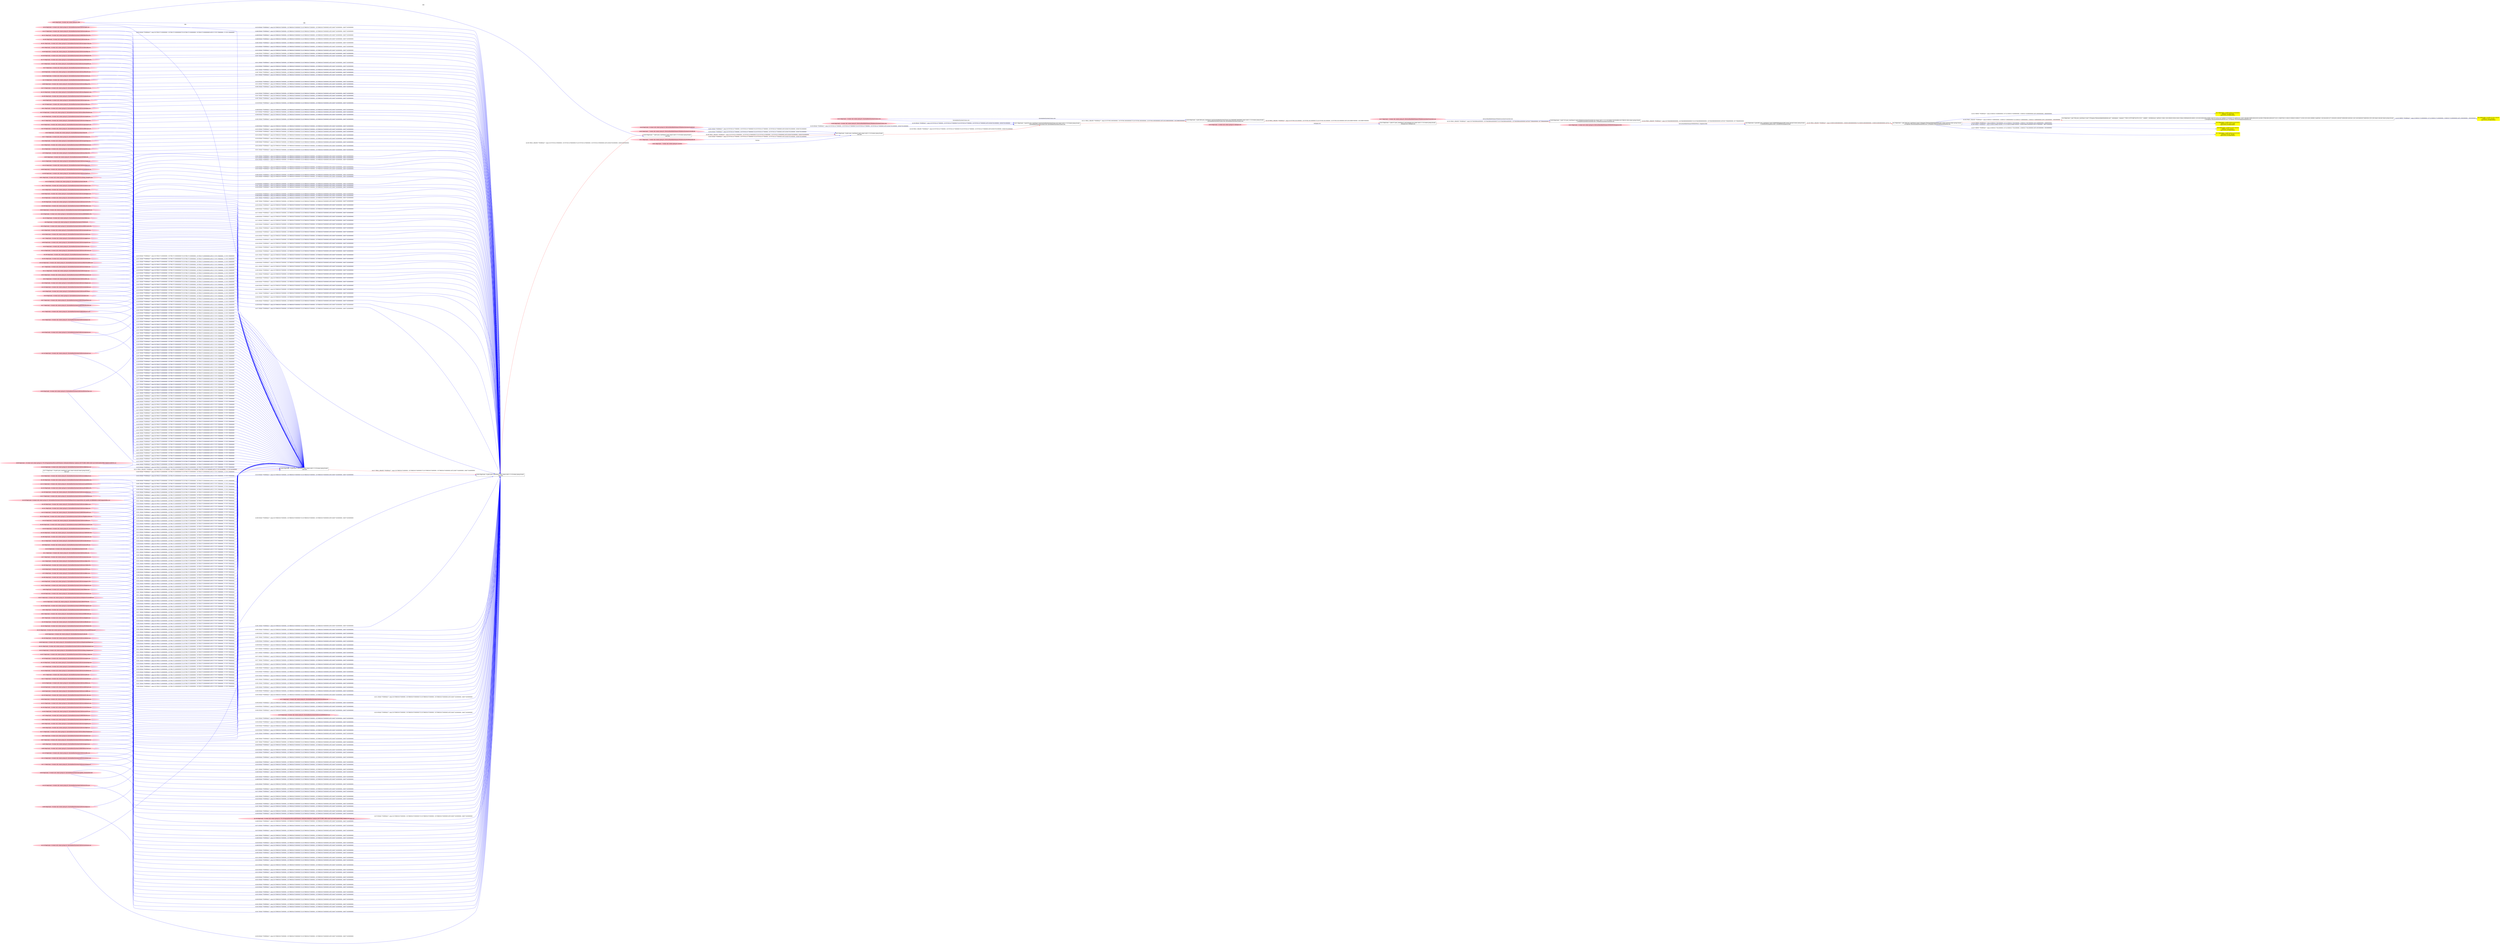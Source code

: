 digraph  {
rankdir=LR
"173"[color=black,label="id:173 HopCount: -10 pid:0 proc_starttime:0 cmd: owner uid:null owner group id:null,\n null null", shape=box,style=solid];
"66"[color=black,label="id:66 HopCount: -9 pid:0 proc_starttime:0 cmd: owner uid:S-1-5-18 owner group id:null,\n null null", shape=box,style=solid];
"173" -> "66" [id=512,__obj="PROC_CREATE"color=red,label="id:512 PROC_CREATE **NORMAL**  seqs:[1557861371327000000, 1557861371327000000] T:[1557861371327000000, 1557861371327000000] relT:[171797181000000, 171797181000000]",style=solid];
"174"[color=pink,label="id:174 HopCount: -9 owner uid: owner group id: /SystemRoot/System32/drivers/cng.sys ", shape=oval,style=filled];
"64"[color=black,label="id:64 HopCount: -8 pid:0 proc_starttime:0 cmd: owner uid:S-1-5-18 owner group id:null,\n null null", shape=box,style=solid];
"174" -> "64" [id=513,__obj="READ"color=blue,label="id:513 READ **NORMAL**  seqs:[1557868291075000000, 1557868291075000000] T:[1557868291075000000, 1557868291075000000] relT:[164877433000000, 164877433000000]",style=solid];
"175"[color=pink,label="id:175 HopCount: -9 owner uid: owner group id: /SystemRoot/System32/DRIVERS/fvevol.sys ", shape=oval,style=filled];
"175" -> "64" [id=514,__obj="READ"color=blue,label="id:514 READ **NORMAL**  seqs:[1557868291075000000, 1557868291075000000] T:[1557868291075000000, 1557868291075000000] relT:[164877433000000, 164877433000000]",style=solid];
"2"[color=black,label="id:2 HopCount: 1 pid:7300 proc_starttime:0 cmd:\"C:\Program Files\mozilla\firefox\firefox.exe\" owner uid:null owner group id:null,\n C:/Program Files/mozilla/firefox/firefox.exe C:/Program Files/mozilla/firefox/firefox.exe", shape=box,style=solid];
"1"[color=yellow,label="id:1 HopCount: 2 srcIP:128.55.12.55:55221\ndstIP:67.15.104.67:80\ntype:SOCK_ESTABLISHED ", shape=box,style=filled];
"2" -> "1" [id=181,__obj="WRITE"color=blue,label="id:181 WRITE **NORMAL**  seqs:[1558033174508000000, 0] T:[1558033174508000000, 1558033174508000000] relT:[-6000000000, -6000000000]",style=solid];
"0"[color=black,label="id:0 HopCount: 0 pid:4652 proc_starttime:0 cmd:C:\WINDOWS\Explorer.EXE owner uid:null owner group id:null,\n C:/WINDOWS/Explorer.EXE C:/WINDOWS/Explorer.EXE", shape=box,style=solid];
"0" -> "2" [id=182,__obj="PROC_CREATE"color=red,label="id:182 PROC_CREATE **NORMAL**  seqs:[1558033168508000000, 1558033168508000000] T:[1558033168508000000, 1558033168508000000] relT:[0, 0]",style=solid];
"4"[color=black,label="id:4 HopCount: 2 pid:7564 proc_starttime:0 cmd:\"C:\Program Files\mozilla\firefox\firefox.exe\" -contentproc --channel=\"7300.0.1876746874\\479112521\" -childID 1 -isForBrowser -intPrefs 5:50|6:-1|28:1000|33:20|34:10|43:128|44:10000|48:0|50:400|51:1|52:0|53:0|58:0|59:120|60:120|133:2|134:1|147:5000|157:0|159:0|170:10000|182:-1|187:128|188:10000|189:0|195:24|196:32768|198:0|199:0|207:5|211:1048576|212:100|213:5000|215:600|217:1|226:1|231:0|241:60000| -boolPrefs 1:0|2:0|4:0|26:1|27:1|30:0|35:1|36:0|37:0|38:0|39:1|40:0|41:1|42:1|45:0|46:0|47:0|49:0|54:1|55:1|56 owner uid:null owner group id:null,\n C:/Program Files/mozilla/firefox/firefox.exe C:/Program Files/mozilla/firefox/firefox.exe", shape=box,style=solid];
"3"[color=yellow,label="id:3 HopCount: 3 srcIP:127.0.0.1:55220\ndstIP:127.0.0.1:55219\ntype:SOCK_ESTABLISHED ", shape=box,style=filled];
"4" -> "3" [id=183,__obj="WRITE"color=blue,label="id:183 WRITE **NORMAL**  seqs:[1558033172100000000, 0] T:[1558033172100000000, 1558033172100000000] relT:[-3592000000, -3592000000]",style=solid];
"2" -> "4" [id=184,__obj="PROC_CREATE"color=red,label="id:184 PROC_CREATE **NORMAL**  seqs:[1558033171090000000, 1558033171090000000] T:[1558033171090000000, 1558033171090000000] relT:[-2582000000, -2582000000]",style=solid];
"5"[color=yellow,label="id:5 HopCount: 2 srcIP:128.55.12.55:55223\ndstIP:215.237.119.171:80\ntype:SOCK_ESTABLISHED ", shape=box,style=filled];
"2" -> "5" [id=185,__obj="WRITE"color=blue,label="id:185 WRITE **NORMAL**  seqs:[1558033177007000000, 0] T:[1558033177007000000, 1558033177007000000] relT:[-8499000000, -8499000000]",style=solid];
"6"[color=yellow,label="id:6 HopCount: 2 srcIP:127.0.0.1:55218\ndstIP:127.0.0.1:55217\ntype:SOCK_ESTABLISHED ", shape=box,style=filled];
"2" -> "6" [id=186,__obj="WRITE"color=blue,label="id:186 WRITE **NORMAL**  seqs:[1558033168987000000, 0] T:[1558033168987000000, 1558033568233000000] relT:[-479000000, -399725000000]",style=solid];
"7"[color=yellow,label="id:7 HopCount: 2 srcIP:128.55.12.55:55226\ndstIP:64.233.187.165:80\ntype:SOCK_ESTABLISHED ", shape=box,style=filled];
"2" -> "7" [id=187,__obj="WRITE"color=blue,label="id:187 WRITE **NORMAL**  seqs:[1558033177041000000, 0] T:[1558033177041000000, 1558033177041000000] relT:[-8533000000, -8533000000]",style=solid];
"100"[color=pink,label="id:100 HopCount: -9 owner uid: owner group id: /SystemRoot/system32/drivers/peauth.sys ", shape=oval,style=filled];
"100" -> "66" [id=188,__obj="READ"color=blue,label="id:188 READ **NORMAL**  seqs:[1557861371333000000, 1557861371333000000] T:[1557861371333000000, 1557861371333000000] relT:[171797175000000, 171797175000000]",style=solid];
"176"[color=pink,label="id:176 HopCount: -9 owner uid: owner group id: /SystemRoot/system32/drivers/Ndu.sys ", shape=oval,style=filled];
"176" -> "66" [id=189,__obj="READ"color=blue,label="id:189 READ **NORMAL**  seqs:[1557861371333000000, 1557861371333000000] T:[1557861371333000000, 1557861371333000000] relT:[171797175000000, 171797175000000]",style=solid];
"178"[color=pink,label="id:178 HopCount: -9 owner uid: owner group id: /SystemRoot/System32/drivers/BasicRender.sys ", shape=oval,style=filled];
"178" -> "66" [id=190,__obj="READ"color=blue,label="id:190 READ **NORMAL**  seqs:[1557861371330000000, 1557861371330000000] T:[1557861371330000000, 1557861371330000000] relT:[171797178000000, 171797178000000]",style=solid];
"157"[color=pink,label="id:157 HopCount: -9 owner uid: owner group id: /SystemRoot/System32/drivers/volmgr.sys ", shape=oval,style=filled];
"157" -> "66" [id=191,__obj="READ"color=blue,label="id:191 READ **NORMAL**  seqs:[1557861371330000000, 1557861371330000000] T:[1557861371330000000, 1557861371330000000] relT:[171797178000000, 171797178000000]",style=solid];
"179"[color=pink,label="id:179 HopCount: -9 owner uid: owner group id: /SystemRoot/system32/drivers/filecrypt.sys ", shape=oval,style=filled];
"179" -> "66" [id=192,__obj="READ"color=blue,label="id:192 READ **NORMAL**  seqs:[1557861371330000000, 1557861371330000000] T:[1557861371330000000, 1557861371330000000] relT:[171797178000000, 171797178000000]",style=solid];
"177"[color=pink,label="id:177 HopCount: -9 owner uid: owner group id: /SystemRoot/System32/Drivers/mup.sys ", shape=oval,style=filled];
"177" -> "64" [id=193,__obj="READ"color=blue,label="id:193 READ **NORMAL**  seqs:[1557868291075000000, 1557868291075000000] T:[1557868291075000000, 1557868291075000000] relT:[164877433000000, 164877433000000]",style=solid];
"13"[color=pink,label="id:13 HopCount: -9 owner uid: owner group id: /SystemRoot/system32/DRIVERS/bowser.sys ", shape=oval,style=filled];
"13" -> "64" [id=194,__obj="READ"color=blue,label="id:194 READ **NORMAL**  seqs:[1557868291075000000, 1557868291075000000] T:[1557868291075000000, 1557868291075000000] relT:[164877433000000, 164877433000000]",style=solid];
"78"[color=pink,label="id:78 HopCount: -9 owner uid: owner group id: /SystemRoot/System32/Drivers/Null.SYS ", shape=oval,style=filled];
"78" -> "66" [id=195,__obj="READ"color=blue,label="id:195 READ **NORMAL**  seqs:[1557861371330000000, 1557861371330000000] T:[1557861371330000000, 1557861371330000000] relT:[171797178000000, 171797178000000]",style=solid];
"115"[color=pink,label="id:115 HopCount: -9 owner uid: owner group id: /SystemRoot/System32/drivers/tcpip.sys ", shape=oval,style=filled];
"115" -> "66" [id=196,__obj="READ"color=blue,label="id:196 READ **NORMAL**  seqs:[1557861371330000000, 1557861371330000000] T:[1557861371330000000, 1557861371330000000] relT:[171797178000000, 171797178000000]",style=solid];
"90"[color=pink,label="id:90 HopCount: -9 owner uid: owner group id: /SystemRoot/System32/drivers/werkernel.sys ", shape=oval,style=filled];
"90" -> "66" [id=197,__obj="READ"color=blue,label="id:197 READ **NORMAL**  seqs:[1557861371330000000, 1557861371330000000] T:[1557861371330000000, 1557861371330000000] relT:[171797178000000, 171797178000000]",style=solid];
"124"[color=pink,label="id:124 HopCount: -9 owner uid: owner group id: /SystemRoot/system32/kd.dll ", shape=oval,style=filled];
"124" -> "66" [id=198,__obj="READ"color=blue,label="id:198 READ **NORMAL**  seqs:[1557861371329000000, 1557861371329000000] T:[1557861371329000000, 1557861371329000000] relT:[171797179000000, 171797179000000]",style=solid];
"15"[color=pink,label="id:15 HopCount: -9 owner uid: owner group id: /SystemRoot/System32/Drivers/Msfs.SYS ", shape=oval,style=filled];
"15" -> "64" [id=199,__obj="READ"color=blue,label="id:199 READ **NORMAL**  seqs:[1557868291075000000, 1557868291075000000] T:[1557868291075000000, 1557868291075000000] relT:[164877433000000, 164877433000000]",style=solid];
"16"[color=pink,label="id:16 HopCount: -9 owner uid: owner group id: /SystemRoot/system32/drivers/NETIO.SYS ", shape=oval,style=filled];
"16" -> "64" [id=200,__obj="READ"color=blue,label="id:200 READ **NORMAL**  seqs:[1557868291075000000, 1557868291075000000] T:[1557868291075000000, 1557868291075000000] relT:[164877433000000, 164877433000000]",style=solid];
"180"[color=pink,label="id:180 HopCount: -9 owner uid: owner group id: /SystemRoot/system32/DRIVERS/rdbss.sys ", shape=oval,style=filled];
"180" -> "66" [id=201,__obj="READ"color=blue,label="id:201 READ **NORMAL**  seqs:[1557861371330000000, 1557861371330000000] T:[1557861371330000000, 1557861371330000000] relT:[171797178000000, 171797178000000]",style=solid];
"23"[color=pink,label="id:23 HopCount: -9 owner uid: owner group id: /SystemRoot/System32/drivers/HIDPARSE.SYS ", shape=oval,style=filled];
"23" -> "66" [id=202,__obj="READ"color=blue,label="id:202 READ **NORMAL**  seqs:[1557861371330000000, 1557861371330000000] T:[1557861371330000000, 1557861371330000000] relT:[171797178000000, 171797178000000]",style=solid];
"8"[color=pink,label="id:8 HopCount: -9 owner uid: owner group id: /SystemRoot/System32/TSDDD.dll ", shape=oval,style=filled];
"8" -> "66" [id=203,__obj="READ"color=blue,label="id:203 READ **NORMAL**  seqs:[1557861371330000000, 1557861371330000000] T:[1557861371330000000, 1557861371330000000] relT:[171797178000000, 171797178000000]",style=solid];
"25"[color=pink,label="id:25 HopCount: -9 owner uid: owner group id: /SystemRoot/System32/drivers/msisadrv.sys ", shape=oval,style=filled];
"25" -> "66" [id=204,__obj="READ"color=blue,label="id:204 READ **NORMAL**  seqs:[1557861371330000000, 1557861371330000000] T:[1557861371330000000, 1557861371330000000] relT:[171797178000000, 171797178000000]",style=solid];
"17"[color=pink,label="id:17 HopCount: -9 owner uid: owner group id: /SystemRoot/system32/drivers/appid.sys ", shape=oval,style=filled];
"17" -> "64" [id=205,__obj="READ"color=blue,label="id:205 READ **NORMAL**  seqs:[1557868291075000000, 1557868291075000000] T:[1557868291075000000, 1557868291075000000] relT:[164877433000000, 164877433000000]",style=solid];
"18"[color=pink,label="id:18 HopCount: -9 owner uid: owner group id: /SystemRoot/System32/drivers/tm.sys ", shape=oval,style=filled];
"18" -> "64" [id=206,__obj="READ"color=blue,label="id:206 READ **NORMAL**  seqs:[1557868291075000000, 1557868291075000000] T:[1557868291075000000, 1557868291075000000] relT:[164877433000000, 164877433000000]",style=solid];
"109"[color=pink,label="id:109 HopCount: -9 owner uid: owner group id: /SystemRoot/System32/win32k.sys ", shape=oval,style=filled];
"109" -> "66" [id=207,__obj="READ"color=blue,label="id:207 READ **NORMAL**  seqs:[1557861371330000000, 1557861371330000000] T:[1557861371330000000, 1557861371330000000] relT:[171797178000000, 171797178000000]",style=solid];
"144"[color=pink,label="id:144 HopCount: -9 owner uid: owner group id: /SystemRoot/System32/drivers/NdisVirtualBus.sys ", shape=oval,style=filled];
"144" -> "66" [id=208,__obj="READ"color=blue,label="id:208 READ **NORMAL**  seqs:[1557861371330000000, 1557861371330000000] T:[1557861371330000000, 1557861371330000000] relT:[171797178000000, 171797178000000]",style=solid];
"111"[color=pink,label="id:111 HopCount: -9 owner uid: owner group id: /SystemRoot/System32/drivers/pci.sys ", shape=oval,style=filled];
"111" -> "66" [id=209,__obj="READ"color=blue,label="id:209 READ **NORMAL**  seqs:[1557861371330000000, 1557861371330000000] T:[1557861371330000000, 1557861371330000000] relT:[171797178000000, 171797178000000]",style=solid];
"52"[color=pink,label="id:52 HopCount: -9 owner uid: owner group id: /SystemRoot/System32/drivers/fdc.sys ", shape=oval,style=filled];
"52" -> "66" [id=210,__obj="READ"color=blue,label="id:210 READ **NORMAL**  seqs:[1557861371330000000, 1557861371330000000] T:[1557861371330000000, 1557861371330000000] relT:[171797178000000, 171797178000000]",style=solid];
"19"[color=pink,label="id:19 HopCount: -9 owner uid: owner group id: /SystemRoot/System32/drivers/volmgrx.sys ", shape=oval,style=filled];
"19" -> "64" [id=211,__obj="READ"color=blue,label="id:211 READ **NORMAL**  seqs:[1557868291075000000, 1557868291075000000] T:[1557868291075000000, 1557868291075000000] relT:[164877433000000, 164877433000000]",style=solid];
"20"[color=pink,label="id:20 HopCount: -9 owner uid: owner group id: /SystemRoot/system32/drivers/HTTP.sys ", shape=oval,style=filled];
"20" -> "64" [id=212,__obj="READ"color=blue,label="id:212 READ **NORMAL**  seqs:[1557868291075000000, 1557868291075000000] T:[1557868291075000000, 1557868291075000000] relT:[164877433000000, 164877433000000]",style=solid];
"26"[color=pink,label="id:26 HopCount: -9 owner uid: owner group id: /SystemRoot/system32/ntoskrnl.exe ", shape=oval,style=filled];
"26" -> "66" [id=213,__obj="READ"color=blue,label="id:213 READ **NORMAL**  seqs:[1557861371329000000, 1557861371329000000] T:[1557861371329000000, 1557861371329000000] relT:[171797179000000, 171797179000000]",style=solid];
"67"[color=pink,label="id:67 HopCount: -9 owner uid: owner group id: /SystemRoot/system32/DRIVERS/perfmon.sys ", shape=oval,style=filled];
"67" -> "66" [id=214,__obj="READ"color=blue,label="id:214 READ **NORMAL**  seqs:[1557861371330000000, 1557861371330000000] T:[1557861371330000000, 1557861371330000000] relT:[171797178000000, 171797178000000]",style=solid];
"27"[color=pink,label="id:27 HopCount: -9 owner uid: owner group id: /SystemRoot/system32/DRIVERS/ahcache.sys ", shape=oval,style=filled];
"27" -> "66" [id=215,__obj="READ"color=blue,label="id:215 READ **NORMAL**  seqs:[1557861371330000000, 1557861371330000000] T:[1557861371330000000, 1557861371330000000] relT:[171797178000000, 171797178000000]",style=solid];
"21"[color=pink,label="id:21 HopCount: -9 owner uid: owner group id: /SystemRoot/System32/DRIVERS/srv2.sys ", shape=oval,style=filled];
"21" -> "64" [id=216,__obj="READ"color=blue,label="id:216 READ **NORMAL**  seqs:[1557868291075000000, 1557868291075000000] T:[1557868291075000000, 1557868291075000000] relT:[164877433000000, 164877433000000]",style=solid];
"22"[color=pink,label="id:22 HopCount: -9 owner uid: owner group id: /SystemRoot/System32/drivers/msrpc.sys ", shape=oval,style=filled];
"22" -> "64" [id=217,__obj="READ"color=blue,label="id:217 READ **NORMAL**  seqs:[1557868291075000000, 1557868291075000000] T:[1557868291075000000, 1557868291075000000] relT:[164877433000000, 164877433000000]",style=solid];
"47"[color=pink,label="id:47 HopCount: -3 owner uid: owner group id: /Device/HarddiskVolume2/Windows/system32/userinit.exe ", shape=oval,style=filled];
"39"[color=black,label="id:39 HopCount: -2 pid:7132 proc_starttime:0 cmd:C:\Windows\system32\userinit.exe owner uid:S-1-5-21-231540947-922634896-4161786520-1004 owner group id:null,\n C:/Windows/system32/userinit.exe C:/Windows/system32/userinit.exe", shape=box,style=solid];
"47" -> "39" [id=218,__obj="FILE_EXEC"color=blue,label="\Device\HarddiskVolume2\Windows\system32\userinit.exe",style=solid];
"28"[color=black,label="id:28 HopCount: -4 pid:1840 proc_starttime:0 cmd:\SystemRoot\System32\smss.exe 000000f0 00000080 owner uid:S-1-5-18 owner group id:null,\n /SystemRoot/System32/smss.exe /SystemRoot/System32/smss.exe", shape=box,style=solid];
"45"[color=black,label="id:45 HopCount: -3 pid:472 proc_starttime:0 cmd:winlogon.exe owner uid:S-1-5-18 owner group id:null,\n winlogon.exe winlogon.exe", shape=box,style=solid];
"28" -> "45" [id=219,__obj="PROC_CREATE"color=red,label="id:219 PROC_CREATE **NORMAL**  seqs:[1557870911821000000, 1557870911821000000] T:[1557870911821000000, 1557870911821000000] relT:[162256687000000, 162256687000000]",style=solid];
"30"[color=pink,label="id:30 HopCount: -4 owner uid: owner group id: winlogon.exe ", shape=oval,style=filled];
"30" -> "45" [id=220,__obj="FILE_EXEC"color=blue,label="winlogon.exe",style=solid];
"31"[color=black,label="id:31 HopCount: -5 pid:352 proc_starttime:0 cmd:\SystemRoot\System32\smss.exe owner uid:S-1-5-18 owner group id:null,\n /SystemRoot/System32/smss.exe /SystemRoot/System32/smss.exe", shape=box,style=solid];
"31" -> "28" [id=221,__obj="PROC_CREATE"color=red,label="id:221 PROC_CREATE **NORMAL**  seqs:[1557870911605000000, 1557870911605000000] T:[1557870911605000000, 1557870911605000000] relT:[162256903000000, 162256903000000]",style=solid];
"32"[color=pink,label="id:32 HopCount: -5 owner uid: owner group id: /SystemRoot/System32/smss.exe ", shape=oval,style=filled];
"32" -> "28" [id=222,__obj="FILE_EXEC"color=blue,label="\SystemRoot\System32\smss.exe",style=solid];
"56"[color=pink,label="id:56 HopCount: -9 owner uid: owner group id: /SystemRoot/system32/drivers/nsiproxy.sys ", shape=oval,style=filled];
"56" -> "66" [id=223,__obj="READ"color=blue,label="id:223 READ **NORMAL**  seqs:[1557861371330000000, 1557861371330000000] T:[1557861371330000000, 1557861371330000000] relT:[171797178000000, 171797178000000]",style=solid];
"134"[color=pink,label="id:134 HopCount: -9 owner uid: owner group id: /SystemRoot/System32/drivers/ntosext.sys ", shape=oval,style=filled];
"134" -> "66" [id=224,__obj="READ"color=blue,label="id:224 READ **NORMAL**  seqs:[1557861371330000000, 1557861371330000000] T:[1557861371330000000, 1557861371330000000] relT:[171797178000000, 171797178000000]",style=solid];
"58"[color=pink,label="id:58 HopCount: -9 owner uid: owner group id: /SystemRoot/System32/drivers/EhStorClass.sys ", shape=oval,style=filled];
"58" -> "66" [id=225,__obj="READ"color=blue,label="id:225 READ **NORMAL**  seqs:[1557861371330000000, 1557861371330000000] T:[1557861371330000000, 1557861371330000000] relT:[171797178000000, 171797178000000]",style=solid];
"140"[color=pink,label="id:140 HopCount: -9 owner uid: owner group id: /SystemRoot/System32/drivers/kbdclass.sys ", shape=oval,style=filled];
"140" -> "66" [id=226,__obj="READ"color=blue,label="id:226 READ **NORMAL**  seqs:[1557861371330000000, 1557861371330000000] T:[1557861371330000000, 1557861371330000000] relT:[171797178000000, 171797178000000]",style=solid];
"65"[color=pink,label="id:65 HopCount: -8 owner uid: owner group id: Idle ", shape=oval,style=filled];
"65" -> "66" [id=227,__obj="FILE_EXEC"color=blue,label="Idle",style=solid];
"24"[color=pink,label="id:24 HopCount: -9 owner uid: owner group id: /SystemRoot/System32/drivers/vmbkmclr.sys ", shape=oval,style=filled];
"24" -> "64" [id=228,__obj="READ"color=blue,label="id:228 READ **NORMAL**  seqs:[1557868291075000000, 1557868291075000000] T:[1557868291075000000, 1557868291075000000] relT:[164877433000000, 164877433000000]",style=solid];
"34"[color=pink,label="id:34 HopCount: -9 owner uid: owner group id: /SystemRoot/system32/drivers/pdc.sys ", shape=oval,style=filled];
"34" -> "64" [id=229,__obj="READ"color=blue,label="id:229 READ **NORMAL**  seqs:[1557868291075000000, 1557868291075000000] T:[1557868291075000000, 1557868291075000000] relT:[164877433000000, 164877433000000]",style=solid];
"147"[color=pink,label="id:147 HopCount: -9 owner uid: owner group id: /SystemRoot/system32/drivers/ndis.sys ", shape=oval,style=filled];
"147" -> "66" [id=230,__obj="READ"color=blue,label="id:230 READ **NORMAL**  seqs:[1557861371330000000, 1557861371330000000] T:[1557861371330000000, 1557861371330000000] relT:[171797178000000, 171797178000000]",style=solid];
"151"[color=pink,label="id:151 HopCount: -9 owner uid: owner group id: /SystemRoot/system32/DRIVERS/TDI.SYS ", shape=oval,style=filled];
"151" -> "66" [id=231,__obj="READ"color=blue,label="id:231 READ **NORMAL**  seqs:[1557861371330000000, 1557861371330000000] T:[1557861371330000000, 1557861371330000000] relT:[171797178000000, 171797178000000]",style=solid];
"165"[color=pink,label="id:165 HopCount: -9 owner uid: owner group id: /SystemRoot/System32/drivers/ks.sys ", shape=oval,style=filled];
"165" -> "66" [id=232,__obj="READ"color=blue,label="id:232 READ **NORMAL**  seqs:[1557861371330000000, 1557861371330000000] T:[1557861371330000000, 1557861371330000000] relT:[171797178000000, 171797178000000]",style=solid];
"161"[color=pink,label="id:161 HopCount: -9 owner uid: owner group id: /SystemRoot/System32/drivers/npsvctrig.sys ", shape=oval,style=filled];
"161" -> "66" [id=233,__obj="READ"color=blue,label="id:233 READ **NORMAL**  seqs:[1557861371330000000, 1557861371330000000] T:[1557861371330000000, 1557861371330000000] relT:[171797178000000, 171797178000000]",style=solid];
"35"[color=pink,label="id:35 HopCount: -9 owner uid: owner group id: /SystemRoot/System32/Drivers/ksecpkg.sys ", shape=oval,style=filled];
"35" -> "64" [id=234,__obj="READ"color=blue,label="id:234 READ **NORMAL**  seqs:[1557868291075000000, 1557868291075000000] T:[1557868291075000000, 1557868291075000000] relT:[164877433000000, 164877433000000]",style=solid];
"36"[color=pink,label="id:36 HopCount: -9 owner uid: owner group id: /SystemRoot/system32/drivers/mslldp.sys ", shape=oval,style=filled];
"36" -> "64" [id=235,__obj="READ"color=blue,label="id:235 READ **NORMAL**  seqs:[1557868291075000000, 1557868291075000000] T:[1557868291075000000, 1557868291075000000] relT:[164877433000000, 164877433000000]",style=solid];
"149"[color=pink,label="id:149 HopCount: -9 owner uid: owner group id: /SystemRoot/System32/drivers/WMILIB.SYS ", shape=oval,style=filled];
"149" -> "66" [id=236,__obj="READ"color=blue,label="id:236 READ **NORMAL**  seqs:[1557861371330000000, 1557861371330000000] T:[1557861371330000000, 1557861371330000000] relT:[171797178000000, 171797178000000]",style=solid];
"170"[color=pink,label="id:170 HopCount: -9 owner uid: owner group id: /SystemRoot/system32/drivers/WDFLDR.SYS ", shape=oval,style=filled];
"170" -> "66" [id=237,__obj="READ"color=blue,label="id:237 READ **NORMAL**  seqs:[1557861371330000000, 1557861371330000000] T:[1557861371330000000, 1557861371330000000] relT:[171797178000000, 171797178000000]",style=solid];
"174" -> "66" [id=238,__obj="READ"color=blue,label="id:238 READ **NORMAL**  seqs:[1557861371330000000, 1557861371330000000] T:[1557861371330000000, 1557861371330000000] relT:[171797178000000, 171797178000000]",style=solid];
"73"[color=pink,label="id:73 HopCount: -9 owner uid: owner group id: /SystemRoot/system32/drivers/storqosflt.sys ", shape=oval,style=filled];
"73" -> "66" [id=239,__obj="READ"color=blue,label="id:239 READ **NORMAL**  seqs:[1557861371333000000, 1557861371333000000] T:[1557861371333000000, 1557861371333000000] relT:[171797175000000, 171797175000000]",style=solid];
"37"[color=pink,label="id:37 HopCount: -9 owner uid: owner group id: /SystemRoot/system32/drivers/csc.sys ", shape=oval,style=filled];
"37" -> "64" [id=240,__obj="READ"color=blue,label="id:240 READ **NORMAL**  seqs:[1557868291075000000, 1557868291075000000] T:[1557868291075000000, 1557868291075000000] relT:[164877433000000, 164877433000000]",style=solid];
"38"[color=pink,label="id:38 HopCount: -9 owner uid: owner group id: /SystemRoot/System32/drivers/Rtnic64.sys ", shape=oval,style=filled];
"38" -> "64" [id=241,__obj="READ"color=blue,label="id:241 READ **NORMAL**  seqs:[1557868291075000000, 1557868291075000000] T:[1557868291075000000, 1557868291075000000] relT:[164877433000000, 164877433000000]",style=solid];
"164"[color=pink,label="id:164 HopCount: -9 owner uid: owner group id: /SystemRoot/system32/drivers/wcifs.sys ", shape=oval,style=filled];
"164" -> "66" [id=242,__obj="READ"color=blue,label="id:242 READ **NORMAL**  seqs:[1557861371333000000, 1557861371333000000] T:[1557861371333000000, 1557861371333000000] relT:[171797175000000, 171797175000000]",style=solid];
"89"[color=pink,label="id:89 HopCount: -9 owner uid: owner group id: /SystemRoot/System32/Drivers/Beep.SYS ", shape=oval,style=filled];
"89" -> "66" [id=243,__obj="READ"color=blue,label="id:243 READ **NORMAL**  seqs:[1557861371330000000, 1557861371330000000] T:[1557861371330000000, 1557861371330000000] relT:[171797178000000, 171797178000000]",style=solid];
"39" -> "0" [id=244,__obj="PROC_CREATE"color=red,label="id:244 PROC_CREATE **NORMAL**  seqs:[1557940389560000000, 1557940389560000000] T:[1557940389560000000, 1557940389560000000] relT:[92778948000000, 92778948000000]",style=solid];
"15" -> "66" [id=245,__obj="READ"color=blue,label="id:245 READ **NORMAL**  seqs:[1557861371330000000, 1557861371330000000] T:[1557861371330000000, 1557861371330000000] relT:[171797178000000, 171797178000000]",style=solid];
"123"[color=pink,label="id:123 HopCount: -9 owner uid: owner group id: /SystemRoot/System32/drivers/dxgmms2.sys ", shape=oval,style=filled];
"123" -> "66" [id=246,__obj="READ"color=blue,label="id:246 READ **NORMAL**  seqs:[1557861371330000000, 1557861371330000000] T:[1557861371330000000, 1557861371330000000] relT:[171797178000000, 171797178000000]",style=solid];
"40"[color=pink,label="id:40 HopCount: -9 owner uid: owner group id: /SystemRoot/System32/drivers/pcw.sys ", shape=oval,style=filled];
"40" -> "64" [id=247,__obj="READ"color=blue,label="id:247 READ **NORMAL**  seqs:[1557868291075000000, 1557868291075000000] T:[1557868291075000000, 1557868291075000000] relT:[164877433000000, 164877433000000]",style=solid];
"41"[color=pink,label="id:41 HopCount: -9 owner uid: owner group id: /SystemRoot/System32/drivers/intelpep.sys ", shape=oval,style=filled];
"41" -> "64" [id=248,__obj="READ"color=blue,label="id:248 READ **NORMAL**  seqs:[1557868291075000000, 1557868291075000000] T:[1557868291075000000, 1557868291075000000] relT:[164877433000000, 164877433000000]",style=solid];
"158"[color=pink,label="id:158 HopCount: -9 owner uid: owner group id: /SystemRoot/system32/drivers/rspndr.sys ", shape=oval,style=filled];
"158" -> "66" [id=249,__obj="READ"color=blue,label="id:249 READ **NORMAL**  seqs:[1557861371333000000, 1557861371333000000] T:[1557861371333000000, 1557861371333000000] relT:[171797175000000, 171797175000000]",style=solid];
"10"[color=pink,label="id:10 HopCount: -9 owner uid: owner group id: /SystemRoot/System32/drivers/spaceport.sys ", shape=oval,style=filled];
"10" -> "66" [id=250,__obj="READ"color=blue,label="id:250 READ **NORMAL**  seqs:[1557861371330000000, 1557861371330000000] T:[1557861371330000000, 1557861371330000000] relT:[171797178000000, 171797178000000]",style=solid];
"42"[color=pink,label="id:42 HopCount: -2 owner uid: owner group id: /Device/HarddiskVolume2/WINDOWS/Explorer.EXE ", shape=oval,style=filled];
"42" -> "0" [id=251,__obj="FILE_EXEC"color=blue,label="\Device\HarddiskVolume2\WINDOWS\Explorer.EXE",style=solid];
"177" -> "66" [id=252,__obj="READ"color=blue,label="id:252 READ **NORMAL**  seqs:[1557861371330000000, 1557861371330000000] T:[1557861371330000000, 1557861371330000000] relT:[171797178000000, 171797178000000]",style=solid];
"43"[color=pink,label="id:43 HopCount: -9 owner uid: owner group id: /SystemRoot/system32/hal.dll ", shape=oval,style=filled];
"43" -> "64" [id=253,__obj="READ"color=blue,label="id:253 READ **NORMAL**  seqs:[1557868291075000000, 1557868291075000000] T:[1557868291075000000, 1557868291075000000] relT:[164877433000000, 164877433000000]",style=solid];
"44"[color=pink,label="id:44 HopCount: -9 owner uid: owner group id: /SystemRoot/System32/drivers/partmgr.sys ", shape=oval,style=filled];
"44" -> "64" [id=254,__obj="READ"color=blue,label="id:254 READ **NORMAL**  seqs:[1557868291075000000, 1557868291075000000] T:[1557868291075000000, 1557868291075000000] relT:[164877433000000, 164877433000000]",style=solid];
"45" -> "39" [id=255,__obj="PROC_CREATE"color=red,label="id:255 PROC_CREATE **NORMAL**  seqs:[1557940389444000000, 1557940389444000000] T:[1557940389444000000, 1557940389444000000] relT:[92779064000000, 92779064000000]",style=solid];
"33"[color=black,label="id:33 HopCount: -6 pid:4 proc_starttime:0 cmd: owner uid:S-1-5-18 owner group id:null,\n null null", shape=box,style=solid];
"33" -> "31" [id=256,__obj="PROC_CREATE"color=red,label="id:256 PROC_CREATE **NORMAL**  seqs:[1557870321477000000, 1557870321477000000] T:[1557870321477000000, 1557870321477000000] relT:[162847031000000, 162847031000000]",style=solid];
"32" -> "31" [id=257,__obj="FILE_EXEC"color=blue,label="\SystemRoot\System32\smss.exe",style=solid];
"48"[color=pink,label="id:48 HopCount: -6 owner uid: owner group id: /Device/HarddiskVolume2/Windows/System32/ntdll.dll ", shape=oval,style=filled];
"48" -> "31" [id=258,__obj="READ"color=blue,label="id:258 READ **NORMAL**  seqs:[1557870321477000000, 1557870321477000000] T:[1557870321477000000, 1557870321477000000] relT:[162847031000000, 162847031000000]",style=solid];
"49"[color=pink,label="id:49 HopCount: -6 owner uid: owner group id: /Device/HarddiskVolume2/Windows/System32/smss.exe ", shape=oval,style=filled];
"49" -> "31" [id=259,__obj="READ"color=blue,label="id:259 READ **NORMAL**  seqs:[1557870321477000000, 1557870321477000000] T:[1557870321477000000, 1557870321477000000] relT:[162847031000000, 162847031000000]",style=solid];
"50"[color=black,label="id:50 HopCount: -7 pid:0 proc_starttime:0 cmd: owner uid:S-1-5-18 owner group id:null,\n null null", shape=box,style=solid];
"50" -> "33" [id=260,__obj="PROC_CREATE"color=red,label="id:260 PROC_CREATE **NORMAL**  seqs:[1557870321476000000, 1557870321476000000] T:[1557870321476000000, 1557870321476000000] relT:[162847032000000, 162847032000000]",style=solid];
"48" -> "33" [id=261,__obj="READ"color=blue,label="id:261 READ **NORMAL**  seqs:[1557870321477000000, 1557870321477000000] T:[1557870321477000000, 1557870321477000000] relT:[162847031000000, 162847031000000]",style=solid];
"14"[color=pink,label="id:14 HopCount: -9 owner uid: owner group id: /SystemRoot/system32/drivers/netbios.sys ", shape=oval,style=filled];
"14" -> "66" [id=262,__obj="READ"color=blue,label="id:262 READ **NORMAL**  seqs:[1557861371330000000, 1557861371330000000] T:[1557861371330000000, 1557861371330000000] relT:[171797178000000, 171797178000000]",style=solid];
"85"[color=pink,label="id:85 HopCount: -9 owner uid: owner group id: /SystemRoot/system32/PSHED.dll ", shape=oval,style=filled];
"85" -> "66" [id=263,__obj="READ"color=blue,label="id:263 READ **NORMAL**  seqs:[1557861371330000000, 1557861371330000000] T:[1557861371330000000, 1557861371330000000] relT:[171797178000000, 171797178000000]",style=solid];
"142"[color=pink,label="id:142 HopCount: -9 owner uid: owner group id: /SystemRoot/system32/drivers/bam.sys ", shape=oval,style=filled];
"142" -> "66" [id=264,__obj="READ"color=blue,label="id:264 READ **NORMAL**  seqs:[1557861371330000000, 1557861371330000000] T:[1557861371330000000, 1557861371330000000] relT:[171797178000000, 171797178000000]",style=solid];
"91"[color=pink,label="id:91 HopCount: -9 owner uid: owner group id: /SystemRoot/System32/Drivers/dump_dumpfve.sys ", shape=oval,style=filled];
"91" -> "66" [id=265,__obj="READ"color=blue,label="id:265 READ **NORMAL**  seqs:[1557861371330000000, 1557861371330000000] T:[1557861371330000000, 1557861371330000000] relT:[171797178000000, 171797178000000]",style=solid];
"117"[color=pink,label="id:117 HopCount: -9 owner uid: owner group id: /SystemRoot/system32/drivers/mmcss.sys ", shape=oval,style=filled];
"117" -> "66" [id=266,__obj="READ"color=blue,label="id:266 READ **NORMAL**  seqs:[1557861371333000000, 1557861371333000000] T:[1557861371333000000, 1557861371333000000] relT:[171797175000000, 171797175000000]",style=solid];
"46"[color=pink,label="id:46 HopCount: -9 owner uid: owner group id: /SystemRoot/System32/drivers/intelppm.sys ", shape=oval,style=filled];
"46" -> "64" [id=267,__obj="READ"color=blue,label="id:267 READ **NORMAL**  seqs:[1557868291075000000, 1557868291075000000] T:[1557868291075000000, 1557868291075000000] relT:[164877433000000, 164877433000000]",style=solid];
"52" -> "64" [id=268,__obj="READ"color=blue,label="id:268 READ **NORMAL**  seqs:[1557868291075000000, 1557868291075000000] T:[1557868291075000000, 1557868291075000000] relT:[164877433000000, 164877433000000]",style=solid];
"35" -> "66" [id=269,__obj="READ"color=blue,label="id:269 READ **NORMAL**  seqs:[1557861371330000000, 1557861371330000000] T:[1557861371330000000, 1557861371330000000] relT:[171797178000000, 171797178000000]",style=solid];
"108"[color=pink,label="id:108 HopCount: -9 owner uid: owner group id: /SystemRoot/System32/drivers/CLFS.SYS ", shape=oval,style=filled];
"108" -> "66" [id=270,__obj="READ"color=blue,label="id:270 READ **NORMAL**  seqs:[1557861371330000000, 1557861371330000000] T:[1557861371330000000, 1557861371330000000] relT:[171797178000000, 171797178000000]",style=solid];
"93"[color=pink,label="id:93 HopCount: -9 owner uid: owner group id: /SystemRoot/System32/drivers/gpuenergydrv.sys ", shape=oval,style=filled];
"93" -> "66" [id=271,__obj="READ"color=blue,label="id:271 READ **NORMAL**  seqs:[1557861371330000000, 1557861371330000000] T:[1557861371330000000, 1557861371330000000] relT:[171797178000000, 171797178000000]",style=solid];
"110"[color=pink,label="id:110 HopCount: -9 owner uid: owner group id: /SystemRoot/System32/win32kfull.sys ", shape=oval,style=filled];
"110" -> "66" [id=272,__obj="READ"color=blue,label="id:272 READ **NORMAL**  seqs:[1557861371330000000, 1557861371330000000] T:[1557861371330000000, 1557861371330000000] relT:[171797178000000, 171797178000000]",style=solid];
"53"[color=pink,label="id:53 HopCount: -9 owner uid: owner group id: /SystemRoot/System32/drivers/HIDCLASS.SYS ", shape=oval,style=filled];
"53" -> "64" [id=273,__obj="READ"color=blue,label="id:273 READ **NORMAL**  seqs:[1557868291075000000, 1557868291075000000] T:[1557868291075000000, 1557868291075000000] relT:[164877433000000, 164877433000000]",style=solid];
"54"[color=pink,label="id:54 HopCount: -9 owner uid: owner group id: /SystemRoot/System32/drivers/condrv.sys ", shape=oval,style=filled];
"54" -> "64" [id=274,__obj="READ"color=blue,label="id:274 READ **NORMAL**  seqs:[1557868291075000000, 1557868291075000000] T:[1557868291075000000, 1557868291075000000] relT:[164877433000000, 164877433000000]",style=solid];
"96"[color=pink,label="id:96 HopCount: -9 owner uid: owner group id: /SystemRoot/System32/drivers/mpsdrv.sys ", shape=oval,style=filled];
"96" -> "66" [id=275,__obj="READ"color=blue,label="id:275 READ **NORMAL**  seqs:[1557861371333000000, 1557861371333000000] T:[1557861371333000000, 1557861371333000000] relT:[171797175000000, 171797175000000]",style=solid];
"114"[color=pink,label="id:114 HopCount: -9 owner uid: owner group id: /SystemRoot/System32/drivers/vdrvroot.sys ", shape=oval,style=filled];
"114" -> "66" [id=276,__obj="READ"color=blue,label="id:276 READ **NORMAL**  seqs:[1557861371330000000, 1557861371330000000] T:[1557861371330000000, 1557861371330000000] relT:[171797178000000, 171797178000000]",style=solid];
"103"[color=pink,label="id:103 HopCount: -9 owner uid: owner group id: /SystemRoot/System32/drivers/serial.sys ", shape=oval,style=filled];
"103" -> "66" [id=277,__obj="READ"color=blue,label="id:277 READ **NORMAL**  seqs:[1557861371330000000, 1557861371330000000] T:[1557861371330000000, 1557861371330000000] relT:[171797178000000, 171797178000000]",style=solid];
"77"[color=pink,label="id:77 HopCount: -9 owner uid: owner group id: /SystemRoot/System32/drivers/volume.sys ", shape=oval,style=filled];
"77" -> "66" [id=278,__obj="READ"color=blue,label="id:278 READ **NORMAL**  seqs:[1557861371330000000, 1557861371330000000] T:[1557861371330000000, 1557861371330000000] relT:[171797178000000, 171797178000000]",style=solid];
"55"[color=pink,label="id:55 HopCount: -9 owner uid: owner group id: /SystemRoot/system32/DRIVERS/sysmon.sys ", shape=oval,style=filled];
"55" -> "64" [id=279,__obj="READ"color=blue,label="id:279 READ **NORMAL**  seqs:[1557868291075000000, 1557868291075000000] T:[1557868291075000000, 1557868291075000000] relT:[164877433000000, 164877433000000]",style=solid];
"56" -> "64" [id=280,__obj="READ"color=blue,label="id:280 READ **NORMAL**  seqs:[1557868291075000000, 1557868291075000000] T:[1557868291075000000, 1557868291075000000] relT:[164877433000000, 164877433000000]",style=solid];
"133"[color=pink,label="id:133 HopCount: -9 owner uid: owner group id: /SystemRoot/System32/drivers/intelide.sys ", shape=oval,style=filled];
"133" -> "66" [id=281,__obj="READ"color=blue,label="id:281 READ **NORMAL**  seqs:[1557861371330000000, 1557861371330000000] T:[1557861371330000000, 1557861371330000000] relT:[171797178000000, 171797178000000]",style=solid];
"104"[color=pink,label="id:104 HopCount: -9 owner uid: owner group id: /SystemRoot/System32/drivers/USBPORT.SYS ", shape=oval,style=filled];
"104" -> "66" [id=282,__obj="READ"color=blue,label="id:282 READ **NORMAL**  seqs:[1557861371330000000, 1557861371330000000] T:[1557861371330000000, 1557861371330000000] relT:[171797178000000, 171797178000000]",style=solid];
"112"[color=pink,label="id:112 HopCount: -9 owner uid: owner group id: /SystemRoot/System32/drivers/ksecdd.sys ", shape=oval,style=filled];
"112" -> "66" [id=283,__obj="READ"color=blue,label="id:283 READ **NORMAL**  seqs:[1557861371330000000, 1557861371330000000] T:[1557861371330000000, 1557861371330000000] relT:[171797178000000, 171797178000000]",style=solid];
"135"[color=pink,label="id:135 HopCount: -9 owner uid: owner group id: /SystemRoot/system32/CI.dll ", shape=oval,style=filled];
"135" -> "66" [id=284,__obj="READ"color=blue,label="id:284 READ **NORMAL**  seqs:[1557861371330000000, 1557861371330000000] T:[1557861371330000000, 1557861371330000000] relT:[171797178000000, 171797178000000]",style=solid];
"57"[color=pink,label="id:57 HopCount: -9 owner uid: owner group id: /SystemRoot/System32/drivers/mouclass.sys ", shape=oval,style=filled];
"57" -> "64" [id=285,__obj="READ"color=blue,label="id:285 READ **NORMAL**  seqs:[1557868291075000000, 1557868291075000000] T:[1557868291075000000, 1557868291075000000] relT:[164877433000000, 164877433000000]",style=solid];
"58" -> "64" [id=286,__obj="READ"color=blue,label="id:286 READ **NORMAL**  seqs:[1557868291075000000, 1557868291075000000] T:[1557868291075000000, 1557868291075000000] relT:[164877433000000, 164877433000000]",style=solid];
"106"[color=pink,label="id:106 HopCount: -9 owner uid: owner group id: /SystemRoot/System32/drivers/USBD.SYS ", shape=oval,style=filled];
"106" -> "66" [id=287,__obj="READ"color=blue,label="id:287 READ **NORMAL**  seqs:[1557861371330000000, 1557861371330000000] T:[1557861371330000000, 1557861371330000000] relT:[171797178000000, 171797178000000]",style=solid];
"74"[color=pink,label="id:74 HopCount: -9 owner uid: owner group id: /SystemRoot/System32/drivers/kdnic.sys ", shape=oval,style=filled];
"74" -> "66" [id=288,__obj="READ"color=blue,label="id:288 READ **NORMAL**  seqs:[1557861371330000000, 1557861371330000000] T:[1557861371330000000, 1557861371330000000] relT:[171797178000000, 171797178000000]",style=solid];
"46" -> "66" [id=289,__obj="READ"color=blue,label="id:289 READ **NORMAL**  seqs:[1557861371330000000, 1557861371330000000] T:[1557861371330000000, 1557861371330000000] relT:[171797178000000, 171797178000000]",style=solid];
"59"[color=pink,label="id:59 HopCount: -9 owner uid: owner group id: /SystemRoot/System32/drivers/ataport.SYS ", shape=oval,style=filled];
"59" -> "64" [id=290,__obj="READ"color=blue,label="id:290 READ **NORMAL**  seqs:[1557868291075000000, 1557868291075000000] T:[1557868291075000000, 1557868291075000000] relT:[164877433000000, 164877433000000]",style=solid];
"60"[color=pink,label="id:60 HopCount: -9 owner uid: owner group id: /SystemRoot/System32/win32kbase.sys ", shape=oval,style=filled];
"60" -> "64" [id=291,__obj="READ"color=blue,label="id:291 READ **NORMAL**  seqs:[1557868291075000000, 1557868291075000000] T:[1557868291075000000, 1557868291075000000] relT:[164877433000000, 164877433000000]",style=solid];
"51"[color=pink,label="id:51 HopCount: -7 owner uid: owner group id: /Device/HarddiskVolume2/Windows/SysWOW64/ntdll.dll ", shape=oval,style=filled];
"51" -> "33" [id=292,__obj="READ"color=blue,label="id:292 READ **NORMAL**  seqs:[1557870321477000000, 1557870321477000000] T:[1557870321477000000, 1557870321477000000] relT:[162847031000000, 162847031000000]",style=solid];
"62"[color=pink,label="id:62 HopCount: -7 owner uid: owner group id: System ", shape=oval,style=filled];
"62" -> "33" [id=293,__obj="FILE_EXEC"color=blue,label="System",style=solid];
"63"[color=pink,label="id:63 HopCount: -7 owner uid: owner group id: /Device/HarddiskVolume2/Windows/System32/vertdll.dll ", shape=oval,style=filled];
"63" -> "33" [id=294,__obj="READ"color=blue,label="id:294 READ **NORMAL**  seqs:[1557870321477000000, 1557870321477000000] T:[1557870321477000000, 1557870321477000000] relT:[162847031000000, 162847031000000]",style=solid];
"64" -> "50" [id=295,__obj="PROC_CREATE"color=red,label="id:295 PROC_CREATE **NORMAL**  seqs:[1557870321476000000, 1557870321476000000] T:[1557870321476000000, 1557870321476000000] relT:[162847032000000, 162847032000000]",style=solid];
"65" -> "50" [id=296,__obj="FILE_EXEC"color=blue,label="Idle",style=solid];
"107"[color=pink,label="id:107 HopCount: -9 owner uid: owner group id: /SystemRoot/system32/drivers/WindowsTrustedRT.sys ", shape=oval,style=filled];
"107" -> "66" [id=297,__obj="READ"color=blue,label="id:297 READ **NORMAL**  seqs:[1557861371330000000, 1557861371330000000] T:[1557861371330000000, 1557861371330000000] relT:[171797178000000, 171797178000000]",style=solid];
"128"[color=pink,label="id:128 HopCount: -9 owner uid: owner group id: /SystemRoot/system32/DRIVERS/regmon.sys ", shape=oval,style=filled];
"128" -> "66" [id=298,__obj="READ"color=blue,label="id:298 READ **NORMAL**  seqs:[1557861371330000000, 1557861371330000000] T:[1557861371330000000, 1557861371330000000] relT:[171797178000000, 171797178000000]",style=solid];
"61"[color=pink,label="id:61 HopCount: -9 owner uid: owner group id: /SystemRoot/system32/drivers/Wdf01000.sys ", shape=oval,style=filled];
"61" -> "64" [id=299,__obj="READ"color=blue,label="id:299 READ **NORMAL**  seqs:[1557868291075000000, 1557868291075000000] T:[1557868291075000000, 1557868291075000000] relT:[164877433000000, 164877433000000]",style=solid];
"67" -> "64" [id=300,__obj="READ"color=blue,label="id:300 READ **NORMAL**  seqs:[1557868291075000000, 1557868291075000000] T:[1557868291075000000, 1557868291075000000] relT:[164877433000000, 164877433000000]",style=solid];
"129"[color=pink,label="id:129 HopCount: -9 owner uid: owner group id: /SystemRoot/System32/drivers/fileinfo.sys ", shape=oval,style=filled];
"129" -> "66" [id=301,__obj="READ"color=blue,label="id:301 READ **NORMAL**  seqs:[1557861371330000000, 1557861371330000000] T:[1557861371330000000, 1557861371330000000] relT:[171797178000000, 171797178000000]",style=solid];
"143"[color=pink,label="id:143 HopCount: -9 owner uid: owner group id: /SystemRoot/System32/drivers/FLTMGR.SYS ", shape=oval,style=filled];
"143" -> "66" [id=302,__obj="READ"color=blue,label="id:302 READ **NORMAL**  seqs:[1557861371330000000, 1557861371330000000] T:[1557861371330000000, 1557861371330000000] relT:[171797178000000, 171797178000000]",style=solid];
"68"[color=pink,label="id:68 HopCount: -9 owner uid: owner group id: /SystemRoot/System32/cdd.dll ", shape=oval,style=filled];
"68" -> "64" [id=303,__obj="READ"color=blue,label="id:303 READ **NORMAL**  seqs:[1557868291075000000, 1557868291075000000] T:[1557868291075000000, 1557868291075000000] relT:[164877433000000, 164877433000000]",style=solid];
"69"[color=pink,label="id:69 HopCount: -9 owner uid: owner group id: /SystemRoot/system32/drivers/SleepStudyHelper.sys ", shape=oval,style=filled];
"69" -> "64" [id=304,__obj="READ"color=blue,label="id:304 READ **NORMAL**  seqs:[1557868291075000000, 1557868291075000000] T:[1557868291075000000, 1557868291075000000] relT:[164877433000000, 164877433000000]",style=solid];
"153"[color=pink,label="id:153 HopCount: -9 owner uid: owner group id: /SystemRoot/System32/Drivers/dump_dumpata.sys ", shape=oval,style=filled];
"153" -> "66" [id=305,__obj="READ"color=blue,label="id:305 READ **NORMAL**  seqs:[1557861371330000000, 1557861371330000000] T:[1557861371330000000, 1557861371330000000] relT:[171797178000000, 171797178000000]",style=solid];
"79"[color=pink,label="id:79 HopCount: -9 owner uid: owner group id: /SystemRoot/System32/Drivers/acpiex.sys ", shape=oval,style=filled];
"79" -> "66" [id=306,__obj="READ"color=blue,label="id:306 READ **NORMAL**  seqs:[1557861371330000000, 1557861371330000000] T:[1557861371330000000, 1557861371330000000] relT:[171797178000000, 171797178000000]",style=solid];
"70"[color=pink,label="id:70 HopCount: -9 owner uid: owner group id: /SystemRoot/system32/drivers/cldflt.sys ", shape=oval,style=filled];
"70" -> "64" [id=307,__obj="READ"color=blue,label="id:307 READ **NORMAL**  seqs:[1557868291075000000, 1557868291075000000] T:[1557868291075000000, 1557868291075000000] relT:[164877433000000, 164877433000000]",style=solid];
"71"[color=pink,label="id:71 HopCount: -9 owner uid: owner group id: /SystemRoot/system32/drivers/afd.sys ", shape=oval,style=filled];
"71" -> "64" [id=308,__obj="READ"color=blue,label="id:308 READ **NORMAL**  seqs:[1557868291075000000, 1557868291075000000] T:[1557868291075000000, 1557868291075000000] relT:[164877433000000, 164877433000000]",style=solid];
"154"[color=pink,label="id:154 HopCount: -9 owner uid: owner group id: /SystemRoot/system32/drivers/lltdio.sys ", shape=oval,style=filled];
"154" -> "66" [id=309,__obj="READ"color=blue,label="id:309 READ **NORMAL**  seqs:[1557861371333000000, 1557861371333000000] T:[1557861371333000000, 1557861371333000000] relT:[171797175000000, 171797175000000]",style=solid];
"80"[color=pink,label="id:80 HopCount: -9 owner uid: owner group id: /SystemRoot/System32/drivers/vwififlt.sys ", shape=oval,style=filled];
"80" -> "66" [id=310,__obj="READ"color=blue,label="id:310 READ **NORMAL**  seqs:[1557861371330000000, 1557861371330000000] T:[1557861371330000000, 1557861371330000000] relT:[171797178000000, 171797178000000]",style=solid];
"72"[color=pink,label="id:72 HopCount: -9 owner uid: owner group id: /SystemRoot/System32/drivers/cdrom.sys ", shape=oval,style=filled];
"72" -> "64" [id=311,__obj="READ"color=blue,label="id:311 READ **NORMAL**  seqs:[1557868291075000000, 1557868291075000000] T:[1557868291075000000, 1557868291075000000] relT:[164877433000000, 164877433000000]",style=solid];
"73" -> "64" [id=312,__obj="READ"color=blue,label="id:312 READ **NORMAL**  seqs:[1557868291075000000, 1557868291075000000] T:[1557868291075000000, 1557868291075000000] relT:[164877433000000, 164877433000000]",style=solid];
"94"[color=pink,label="id:94 HopCount: -9 owner uid: owner group id: /SystemRoot/system32/DRIVERS/mrxsmb.sys ", shape=oval,style=filled];
"94" -> "66" [id=313,__obj="READ"color=blue,label="id:313 READ **NORMAL**  seqs:[1557861371333000000, 1557861371333000000] T:[1557861371333000000, 1557861371333000000] relT:[171797175000000, 171797175000000]",style=solid];
"156"[color=pink,label="id:156 HopCount: -9 owner uid: owner group id: /SystemRoot/System32/drivers/watchdog.sys ", shape=oval,style=filled];
"156" -> "66" [id=314,__obj="READ"color=blue,label="id:314 READ **NORMAL**  seqs:[1557861371330000000, 1557861371330000000] T:[1557861371330000000, 1557861371330000000] relT:[171797178000000, 171797178000000]",style=solid];
"75"[color=pink,label="id:75 HopCount: -9 owner uid: owner group id: /SystemRoot/system32/DRIVERS/tdx.sys ", shape=oval,style=filled];
"75" -> "64" [id=315,__obj="READ"color=blue,label="id:315 READ **NORMAL**  seqs:[1557868291075000000, 1557868291075000000] T:[1557868291075000000, 1557868291075000000] relT:[164877433000000, 164877433000000]",style=solid];
"76"[color=pink,label="id:76 HopCount: -9 owner uid: owner group id: /SystemRoot/system32/drivers/wd/WdNisDrv.sys ", shape=oval,style=filled];
"76" -> "64" [id=316,__obj="READ"color=blue,label="id:316 READ **NORMAL**  seqs:[1557868291075000000, 1557868291075000000] T:[1557868291075000000, 1557868291075000000] relT:[164877433000000, 164877433000000]",style=solid];
"66" -> "64" [id=317,__obj="PROC_CREATE"color=red,label="id:317 PROC_CREATE **NORMAL**  seqs:[1557868291074000000, 1557868291074000000] T:[1557868291074000000, 1557868291074000000] relT:[164877434000000, 164877434000000]",style=solid];
"82"[color=pink,label="id:82 HopCount: -9 owner uid: owner group id: /SystemRoot/System32/drivers/wfplwfs.sys ", shape=oval,style=filled];
"82" -> "64" [id=318,__obj="READ"color=blue,label="id:318 READ **NORMAL**  seqs:[1557868291075000000, 1557868291075000000] T:[1557868291075000000, 1557868291075000000] relT:[164877433000000, 164877433000000]",style=solid];
"83"[color=pink,label="id:83 HopCount: -9 owner uid: owner group id: /SystemRoot/System32/drivers/tcpipreg.sys ", shape=oval,style=filled];
"83" -> "64" [id=319,__obj="READ"color=blue,label="id:319 READ **NORMAL**  seqs:[1557868291075000000, 1557868291075000000] T:[1557868291075000000, 1557868291075000000] relT:[164877433000000, 164877433000000]",style=solid];
"84"[color=pink,label="id:84 HopCount: -9 owner uid: owner group id: /SystemRoot/System32/drivers/rdpdr.sys ", shape=oval,style=filled];
"84" -> "64" [id=320,__obj="READ"color=blue,label="id:320 READ **NORMAL**  seqs:[1557868291075000000, 1557868291075000000] T:[1557868291075000000, 1557868291075000000] relT:[164877433000000, 164877433000000]",style=solid];
"85" -> "64" [id=321,__obj="READ"color=blue,label="id:321 READ **NORMAL**  seqs:[1557868291075000000, 1557868291075000000] T:[1557868291075000000, 1557868291075000000] relT:[164877433000000, 164877433000000]",style=solid];
"172"[color=pink,label="id:172 HopCount: -9 owner uid: owner group id: /SystemRoot/System32/drivers/BasicDisplay.sys ", shape=oval,style=filled];
"172" -> "66" [id=322,__obj="READ"color=blue,label="id:322 READ **NORMAL**  seqs:[1557861371330000000, 1557861371330000000] T:[1557861371330000000, 1557861371330000000] relT:[171797178000000, 171797178000000]",style=solid];
"92"[color=pink,label="id:92 HopCount: -9 owner uid: owner group id: /SystemRoot/System32/drivers/monitor.sys ", shape=oval,style=filled];
"92" -> "66" [id=323,__obj="READ"color=blue,label="id:323 READ **NORMAL**  seqs:[1557861371330000000, 1557861371330000000] T:[1557861371330000000, 1557861371330000000] relT:[171797178000000, 171797178000000]",style=solid];
"78" -> "64" [id=324,__obj="READ"color=blue,label="id:324 READ **NORMAL**  seqs:[1557868291075000000, 1557868291075000000] T:[1557868291075000000, 1557868291075000000] relT:[164877433000000, 164877433000000]",style=solid];
"87"[color=pink,label="id:87 HopCount: -9 owner uid: owner group id: /SystemRoot/System32/Drivers/crashdmp.sys ", shape=oval,style=filled];
"87" -> "64" [id=325,__obj="READ"color=blue,label="id:325 READ **NORMAL**  seqs:[1557868291075000000, 1557868291075000000] T:[1557868291075000000, 1557868291075000000] relT:[164877433000000, 164877433000000]",style=solid];
"95"[color=pink,label="id:95 HopCount: -9 owner uid: owner group id: /SystemRoot/System32/drivers/pacer.sys ", shape=oval,style=filled];
"95" -> "66" [id=326,__obj="READ"color=blue,label="id:326 READ **NORMAL**  seqs:[1557861371330000000, 1557861371330000000] T:[1557861371330000000, 1557861371330000000] relT:[171797178000000, 171797178000000]",style=solid];
"88"[color=pink,label="id:88 HopCount: -9 owner uid: owner group id: /SystemRoot/System32/DRIVERS/srvnet.sys ", shape=oval,style=filled];
"88" -> "66" [id=327,__obj="READ"color=blue,label="id:327 READ **NORMAL**  seqs:[1557861371333000000, 1557861371333000000] T:[1557861371333000000, 1557861371333000000] relT:[171797175000000, 171797175000000]",style=solid];
"88" -> "64" [id=328,__obj="READ"color=blue,label="id:328 READ **NORMAL**  seqs:[1557868291075000000, 1557868291075000000] T:[1557868291075000000, 1557868291075000000] relT:[164877433000000, 164877433000000]",style=solid];
"89" -> "64" [id=329,__obj="READ"color=blue,label="id:329 READ **NORMAL**  seqs:[1557868291075000000, 1557868291075000000] T:[1557868291075000000, 1557868291075000000] relT:[164877433000000, 164877433000000]",style=solid];
"116"[color=pink,label="id:116 HopCount: -9 owner uid: owner group id: /SystemRoot/System32/Drivers/dfsc.sys ", shape=oval,style=filled];
"116" -> "66" [id=330,__obj="READ"color=blue,label="id:330 READ **NORMAL**  seqs:[1557861371330000000, 1557861371330000000] T:[1557861371330000000, 1557861371330000000] relT:[171797178000000, 171797178000000]",style=solid];
"18" -> "66" [id=331,__obj="READ"color=blue,label="id:331 READ **NORMAL**  seqs:[1557861371330000000, 1557861371330000000] T:[1557861371330000000, 1557861371330000000] relT:[171797178000000, 171797178000000]",style=solid];
"90" -> "64" [id=332,__obj="READ"color=blue,label="id:332 READ **NORMAL**  seqs:[1557868291075000000, 1557868291075000000] T:[1557868291075000000, 1557868291075000000] relT:[164877433000000, 164877433000000]",style=solid];
"91" -> "64" [id=333,__obj="READ"color=blue,label="id:333 READ **NORMAL**  seqs:[1557868291075000000, 1557868291075000000] T:[1557868291075000000, 1557868291075000000] relT:[164877433000000, 164877433000000]",style=solid];
"34" -> "66" [id=334,__obj="READ"color=blue,label="id:334 READ **NORMAL**  seqs:[1557861371330000000, 1557861371330000000] T:[1557861371330000000, 1557861371330000000] relT:[171797178000000, 171797178000000]",style=solid];
"113"[color=pink,label="id:113 HopCount: -9 owner uid: owner group id: /SystemRoot/System32/drivers/usbuhci.sys ", shape=oval,style=filled];
"113" -> "66" [id=335,__obj="READ"color=blue,label="id:335 READ **NORMAL**  seqs:[1557861371330000000, 1557861371330000000] T:[1557861371330000000, 1557861371330000000] relT:[171797178000000, 171797178000000]",style=solid];
"92" -> "64" [id=336,__obj="READ"color=blue,label="id:336 READ **NORMAL**  seqs:[1557868291075000000, 1557868291075000000] T:[1557868291075000000, 1557868291075000000] relT:[164877433000000, 164877433000000]",style=solid];
"93" -> "64" [id=337,__obj="READ"color=blue,label="id:337 READ **NORMAL**  seqs:[1557868291075000000, 1557868291075000000] T:[1557868291075000000, 1557868291075000000] relT:[164877433000000, 164877433000000]",style=solid];
"171"[color=pink,label="id:171 HopCount: -9 owner uid: owner group id: /SystemRoot/System32/drivers/volsnap.sys ", shape=oval,style=filled];
"171" -> "66" [id=338,__obj="READ"color=blue,label="id:338 READ **NORMAL**  seqs:[1557861371330000000, 1557861371330000000] T:[1557861371330000000, 1557861371330000000] relT:[171797178000000, 171797178000000]",style=solid];
"36" -> "66" [id=339,__obj="READ"color=blue,label="id:339 READ **NORMAL**  seqs:[1557861371333000000, 1557861371333000000] T:[1557861371333000000, 1557861371333000000] relT:[171797175000000, 171797175000000]",style=solid];
"95" -> "64" [id=340,__obj="READ"color=blue,label="id:340 READ **NORMAL**  seqs:[1557868291075000000, 1557868291075000000] T:[1557868291075000000, 1557868291075000000] relT:[164877433000000, 164877433000000]",style=solid];
"96" -> "64" [id=341,__obj="READ"color=blue,label="id:341 READ **NORMAL**  seqs:[1557868291075000000, 1557868291075000000] T:[1557868291075000000, 1557868291075000000] relT:[164877433000000, 164877433000000]",style=solid];
"86"[color=pink,label="id:86 HopCount: -9 owner uid: owner group id: /SystemRoot/system32/mcupdate_GenuineIntel.dll ", shape=oval,style=filled];
"86" -> "64" [id=342,__obj="READ"color=blue,label="id:342 READ **NORMAL**  seqs:[1557868291075000000, 1557868291075000000] T:[1557868291075000000, 1557868291075000000] relT:[164877433000000, 164877433000000]",style=solid];
"103" -> "64" [id=343,__obj="READ"color=blue,label="id:343 READ **NORMAL**  seqs:[1557868291075000000, 1557868291075000000] T:[1557868291075000000, 1557868291075000000] relT:[164877433000000, 164877433000000]",style=solid];
"104" -> "64" [id=344,__obj="READ"color=blue,label="id:344 READ **NORMAL**  seqs:[1557868291075000000, 1557868291075000000] T:[1557868291075000000, 1557868291075000000] relT:[164877433000000, 164877433000000]",style=solid];
"105"[color=pink,label="id:105 HopCount: -9 owner uid: owner group id: /SystemRoot/system32/drivers/CEA.sys ", shape=oval,style=filled];
"105" -> "64" [id=345,__obj="READ"color=blue,label="id:345 READ **NORMAL**  seqs:[1557868291075000000, 1557868291075000000] T:[1557868291075000000, 1557868291075000000] relT:[164877433000000, 164877433000000]",style=solid];
"106" -> "64" [id=346,__obj="READ"color=blue,label="id:346 READ **NORMAL**  seqs:[1557868291075000000, 1557868291075000000] T:[1557868291075000000, 1557868291075000000] relT:[164877433000000, 164877433000000]",style=solid];
"99"[color=pink,label="id:99 HopCount: -9 owner uid: owner group id: /SystemRoot/System32/Drivers/atapi.sys ", shape=oval,style=filled];
"99" -> "64" [id=347,__obj="READ"color=blue,label="id:347 READ **NORMAL**  seqs:[1557868291075000000, 1557868291075000000] T:[1557868291075000000, 1557868291075000000] relT:[164877433000000, 164877433000000]",style=solid];
"108" -> "64" [id=348,__obj="READ"color=blue,label="id:348 READ **NORMAL**  seqs:[1557868291075000000, 1557868291075000000] T:[1557868291075000000, 1557868291075000000] relT:[164877433000000, 164877433000000]",style=solid];
"109" -> "64" [id=349,__obj="READ"color=blue,label="id:349 READ **NORMAL**  seqs:[1557868291075000000, 1557868291075000000] T:[1557868291075000000, 1557868291075000000] relT:[164877433000000, 164877433000000]",style=solid];
"110" -> "64" [id=350,__obj="READ"color=blue,label="id:350 READ **NORMAL**  seqs:[1557868291075000000, 1557868291075000000] T:[1557868291075000000, 1557868291075000000] relT:[164877433000000, 164877433000000]",style=solid];
"111" -> "64" [id=351,__obj="READ"color=blue,label="id:351 READ **NORMAL**  seqs:[1557868291075000000, 1557868291075000000] T:[1557868291075000000, 1557868291075000000] relT:[164877433000000, 164877433000000]",style=solid];
"112" -> "64" [id=352,__obj="READ"color=blue,label="id:352 READ **NORMAL**  seqs:[1557868291075000000, 1557868291075000000] T:[1557868291075000000, 1557868291075000000] relT:[164877433000000, 164877433000000]",style=solid];
"113" -> "64" [id=353,__obj="READ"color=blue,label="id:353 READ **NORMAL**  seqs:[1557868291075000000, 1557868291075000000] T:[1557868291075000000, 1557868291075000000] relT:[164877433000000, 164877433000000]",style=solid];
"114" -> "64" [id=354,__obj="READ"color=blue,label="id:354 READ **NORMAL**  seqs:[1557868291075000000, 1557868291075000000] T:[1557868291075000000, 1557868291075000000] relT:[164877433000000, 164877433000000]",style=solid];
"116" -> "64" [id=355,__obj="READ"color=blue,label="id:355 READ **NORMAL**  seqs:[1557868291075000000, 1557868291075000000] T:[1557868291075000000, 1557868291075000000] relT:[164877433000000, 164877433000000]",style=solid];
"118"[color=pink,label="id:118 HopCount: -9 owner uid: owner group id: /SystemRoot/System32/drivers/serenum.sys ", shape=oval,style=filled];
"118" -> "64" [id=356,__obj="READ"color=blue,label="id:356 READ **NORMAL**  seqs:[1557868291075000000, 1557868291075000000] T:[1557868291075000000, 1557868291075000000] relT:[164877433000000, 164877433000000]",style=solid];
"107" -> "64" [id=357,__obj="READ"color=blue,label="id:357 READ **NORMAL**  seqs:[1557868291075000000, 1557868291075000000] T:[1557868291075000000, 1557868291075000000] relT:[164877433000000, 164877433000000]",style=solid];
"128" -> "64" [id=358,__obj="READ"color=blue,label="id:358 READ **NORMAL**  seqs:[1557868291075000000, 1557868291075000000] T:[1557868291075000000, 1557868291075000000] relT:[164877433000000, 164877433000000]",style=solid];
"129" -> "64" [id=359,__obj="READ"color=blue,label="id:359 READ **NORMAL**  seqs:[1557868291075000000, 1557868291075000000] T:[1557868291075000000, 1557868291075000000] relT:[164877433000000, 164877433000000]",style=solid];
"130"[color=pink,label="id:130 HopCount: -9 owner uid: owner group id: /SystemRoot/System32/drivers/mssmbios.sys ", shape=oval,style=filled];
"130" -> "64" [id=360,__obj="READ"color=blue,label="id:360 READ **NORMAL**  seqs:[1557868291075000000, 1557868291075000000] T:[1557868291075000000, 1557868291075000000] relT:[164877433000000, 164877433000000]",style=solid];
"131"[color=pink,label="id:131 HopCount: -9 owner uid: owner group id: /SystemRoot/System32/drivers/CLASSPNP.SYS ", shape=oval,style=filled];
"131" -> "64" [id=361,__obj="READ"color=blue,label="id:361 READ **NORMAL**  seqs:[1557868291075000000, 1557868291075000000] T:[1557868291075000000, 1557868291075000000] relT:[164877433000000, 164877433000000]",style=solid];
"120"[color=pink,label="id:120 HopCount: -9 owner uid: owner group id: /SystemRoot/System32/drivers/PCIIDEX.SYS ", shape=oval,style=filled];
"120" -> "64" [id=362,__obj="READ"color=blue,label="id:362 READ **NORMAL**  seqs:[1557868291075000000, 1557868291075000000] T:[1557868291075000000, 1557868291075000000] relT:[164877433000000, 164877433000000]",style=solid];
"133" -> "64" [id=363,__obj="READ"color=blue,label="id:363 READ **NORMAL**  seqs:[1557868291075000000, 1557868291075000000] T:[1557868291075000000, 1557868291075000000] relT:[164877433000000, 164877433000000]",style=solid];
"134" -> "64" [id=364,__obj="READ"color=blue,label="id:364 READ **NORMAL**  seqs:[1557868291075000000, 1557868291075000000] T:[1557868291075000000, 1557868291075000000] relT:[164877433000000, 164877433000000]",style=solid];
"135" -> "64" [id=365,__obj="READ"color=blue,label="id:365 READ **NORMAL**  seqs:[1557868291075000000, 1557868291075000000] T:[1557868291075000000, 1557868291075000000] relT:[164877433000000, 164877433000000]",style=solid];
"136"[color=pink,label="id:136 HopCount: -9 owner uid: owner group id: /SystemRoot/System32/drivers/usbhub.sys ", shape=oval,style=filled];
"136" -> "64" [id=366,__obj="READ"color=blue,label="id:366 READ **NORMAL**  seqs:[1557868291075000000, 1557868291075000000] T:[1557868291075000000, 1557868291075000000] relT:[164877433000000, 164877433000000]",style=solid];
"137"[color=pink,label="id:137 HopCount: -9 owner uid: owner group id: /SystemRoot/system32/drivers/wd/WdFilter.sys ", shape=oval,style=filled];
"137" -> "64" [id=367,__obj="READ"color=blue,label="id:367 READ **NORMAL**  seqs:[1557868291075000000, 1557868291075000000] T:[1557868291075000000, 1557868291075000000] relT:[164877433000000, 164877433000000]",style=solid];
"138"[color=pink,label="id:138 HopCount: -9 owner uid: owner group id: /SystemRoot/System32/DriverStore/FileRepository/compositebus.inf_amd64_9c1fb8f4db31c348/CompositeBus.sys ", shape=oval,style=filled];
"138" -> "64" [id=368,__obj="READ"color=blue,label="id:368 READ **NORMAL**  seqs:[1557868291075000000, 1557868291075000000] T:[1557868291075000000, 1557868291075000000] relT:[164877433000000, 164877433000000]",style=solid];
"139"[color=pink,label="id:139 HopCount: -9 owner uid: owner group id: /SystemRoot/System32/drivers/rdpbus.sys ", shape=oval,style=filled];
"139" -> "64" [id=369,__obj="READ"color=blue,label="id:369 READ **NORMAL**  seqs:[1557868291075000000, 1557868291075000000] T:[1557868291075000000, 1557868291075000000] relT:[164877433000000, 164877433000000]",style=solid];
"141"[color=pink,label="id:141 HopCount: -9 owner uid: owner group id: /SystemRoot/System32/drivers/clipsp.sys ", shape=oval,style=filled];
"141" -> "64" [id=370,__obj="READ"color=blue,label="id:370 READ **NORMAL**  seqs:[1557868291075000000, 1557868291075000000] T:[1557868291075000000, 1557868291075000000] relT:[164877433000000, 164877433000000]",style=solid];
"143" -> "64" [id=371,__obj="READ"color=blue,label="id:371 READ **NORMAL**  seqs:[1557868291075000000, 1557868291075000000] T:[1557868291075000000, 1557868291075000000] relT:[164877433000000, 164877433000000]",style=solid];
"132"[color=pink,label="id:132 HopCount: -9 owner uid: owner group id: /SystemRoot/System32/DRIVERS/netbt.sys ", shape=oval,style=filled];
"132" -> "64" [id=372,__obj="READ"color=blue,label="id:372 READ **NORMAL**  seqs:[1557868291075000000, 1557868291075000000] T:[1557868291075000000, 1557868291075000000] relT:[164877433000000, 164877433000000]",style=solid];
"153" -> "64" [id=373,__obj="READ"color=blue,label="id:373 READ **NORMAL**  seqs:[1557868291075000000, 1557868291075000000] T:[1557868291075000000, 1557868291075000000] relT:[164877433000000, 164877433000000]",style=solid];
"154" -> "64" [id=374,__obj="READ"color=blue,label="id:374 READ **NORMAL**  seqs:[1557868291075000000, 1557868291075000000] T:[1557868291075000000, 1557868291075000000] relT:[164877433000000, 164877433000000]",style=solid];
"155"[color=pink,label="id:155 HopCount: -9 owner uid: owner group id: /SystemRoot/system32/drivers/WppRecorder.sys ", shape=oval,style=filled];
"155" -> "64" [id=375,__obj="READ"color=blue,label="id:375 READ **NORMAL**  seqs:[1557868291075000000, 1557868291075000000] T:[1557868291075000000, 1557868291075000000] relT:[164877433000000, 164877433000000]",style=solid];
"156" -> "64" [id=376,__obj="READ"color=blue,label="id:376 READ **NORMAL**  seqs:[1557868291075000000, 1557868291075000000] T:[1557868291075000000, 1557868291075000000] relT:[164877433000000, 164877433000000]",style=solid];
"145"[color=pink,label="id:145 HopCount: -9 owner uid: owner group id: /SystemRoot/System32/drivers/disk.sys ", shape=oval,style=filled];
"145" -> "64" [id=377,__obj="READ"color=blue,label="id:377 READ **NORMAL**  seqs:[1557868291075000000, 1557868291075000000] T:[1557868291075000000, 1557868291075000000] relT:[164877433000000, 164877433000000]",style=solid];
"158" -> "64" [id=378,__obj="READ"color=blue,label="id:378 READ **NORMAL**  seqs:[1557868291075000000, 1557868291075000000] T:[1557868291075000000, 1557868291075000000] relT:[164877433000000, 164877433000000]",style=solid];
"159"[color=pink,label="id:159 HopCount: -9 owner uid: owner group id: /??/C:/ProgramData/Microsoft/Windows Defender/Definition Updates/{807F2DBE-28BD-40AF-A418-64E3A4B1EFBE}/MpKsl2267e44a.sys ", shape=oval,style=filled];
"159" -> "64" [id=379,__obj="READ"color=blue,label="id:379 READ **NORMAL**  seqs:[1557868291075000000, 1557868291075000000] T:[1557868291075000000, 1557868291075000000] relT:[164877433000000, 164877433000000]",style=solid];
"160"[color=pink,label="id:160 HopCount: -9 owner uid: owner group id: /SystemRoot/system32/DRIVERS/mrxsmb20.sys ", shape=oval,style=filled];
"160" -> "64" [id=380,__obj="READ"color=blue,label="id:380 READ **NORMAL**  seqs:[1557868291075000000, 1557868291075000000] T:[1557868291075000000, 1557868291075000000] relT:[164877433000000, 164877433000000]",style=solid];
"65" -> "64" [id=381,__obj="FILE_EXEC"color=blue,label="Idle",style=solid];
"163"[color=pink,label="id:163 HopCount: -9 owner uid: owner group id: /SystemRoot/System32/Drivers/Wof.sys ", shape=oval,style=filled];
"163" -> "64" [id=382,__obj="READ"color=blue,label="id:382 READ **NORMAL**  seqs:[1557868291075000000, 1557868291075000000] T:[1557868291075000000, 1557868291075000000] relT:[164877433000000, 164877433000000]",style=solid];
"169"[color=pink,label="id:169 HopCount: -9 owner uid: owner group id: /SystemRoot/System32/drivers/cmimcext.sys ", shape=oval,style=filled];
"169" -> "66" [id=383,__obj="READ"color=blue,label="id:383 READ **NORMAL**  seqs:[1557861371330000000, 1557861371330000000] T:[1557861371330000000, 1557861371330000000] relT:[171797178000000, 171797178000000]",style=solid];
"131" -> "66" [id=384,__obj="READ"color=blue,label="id:384 READ **NORMAL**  seqs:[1557861371330000000, 1557861371330000000] T:[1557861371330000000, 1557861371330000000] relT:[171797178000000, 171797178000000]",style=solid];
"137" -> "66" [id=385,__obj="READ"color=blue,label="id:385 READ **NORMAL**  seqs:[1557861371330000000, 1557861371330000000] T:[1557861371330000000, 1557861371330000000] relT:[171797178000000, 171797178000000]",style=solid];
"157" -> "64" [id=386,__obj="READ"color=blue,label="id:386 READ **NORMAL**  seqs:[1557868291075000000, 1557868291075000000] T:[1557868291075000000, 1557868291075000000] relT:[164877433000000, 164877433000000]",style=solid];
"176" -> "64" [id=387,__obj="READ"color=blue,label="id:387 READ **NORMAL**  seqs:[1557868291075000000, 1557868291075000000] T:[1557868291075000000, 1557868291075000000] relT:[164877433000000, 164877433000000]",style=solid];
"178" -> "64" [id=388,__obj="READ"color=blue,label="id:388 READ **NORMAL**  seqs:[1557868291075000000, 1557868291075000000] T:[1557868291075000000, 1557868291075000000] relT:[164877433000000, 164877433000000]",style=solid];
"179" -> "64" [id=389,__obj="READ"color=blue,label="id:389 READ **NORMAL**  seqs:[1557868291075000000, 1557868291075000000] T:[1557868291075000000, 1557868291075000000] relT:[164877433000000, 164877433000000]",style=solid];
"180" -> "64" [id=390,__obj="READ"color=blue,label="id:390 READ **NORMAL**  seqs:[1557868291075000000, 1557868291075000000] T:[1557868291075000000, 1557868291075000000] relT:[164877433000000, 164877433000000]",style=solid];
"9"[color=pink,label="id:9 HopCount: -9 owner uid: owner group id: /SystemRoot/system32/drivers/mssecflt.sys ", shape=oval,style=filled];
"9" -> "64" [id=391,__obj="READ"color=blue,label="id:391 READ **NORMAL**  seqs:[1557868291075000000, 1557868291075000000] T:[1557868291075000000, 1557868291075000000] relT:[164877433000000, 164877433000000]",style=solid];
"10" -> "64" [id=392,__obj="READ"color=blue,label="id:392 READ **NORMAL**  seqs:[1557868291075000000, 1557868291075000000] T:[1557868291075000000, 1557868291075000000] relT:[164877433000000, 164877433000000]",style=solid];
"11"[color=pink,label="id:11 HopCount: -9 owner uid: owner group id: /SystemRoot/system32/drivers/tbs.sys ", shape=oval,style=filled];
"11" -> "64" [id=393,__obj="READ"color=blue,label="id:393 READ **NORMAL**  seqs:[1557868291075000000, 1557868291075000000] T:[1557868291075000000, 1557868291075000000] relT:[164877433000000, 164877433000000]",style=solid];
"12"[color=pink,label="id:12 HopCount: -9 owner uid: owner group id: /SystemRoot/System32/Drivers/Npfs.SYS ", shape=oval,style=filled];
"12" -> "64" [id=394,__obj="READ"color=blue,label="id:394 READ **NORMAL**  seqs:[1557868291075000000, 1557868291075000000] T:[1557868291075000000, 1557868291075000000] relT:[164877433000000, 164877433000000]",style=solid];
"14" -> "64" [id=395,__obj="READ"color=blue,label="id:395 READ **NORMAL**  seqs:[1557868291075000000, 1557868291075000000] T:[1557868291075000000, 1557868291075000000] relT:[164877433000000, 164877433000000]",style=solid];
"8" -> "64" [id=396,__obj="READ"color=blue,label="id:396 READ **NORMAL**  seqs:[1557868291075000000, 1557868291075000000] T:[1557868291075000000, 1557868291075000000] relT:[164877433000000, 164877433000000]",style=solid];
"23" -> "64" [id=397,__obj="READ"color=blue,label="id:397 READ **NORMAL**  seqs:[1557868291075000000, 1557868291075000000] T:[1557868291075000000, 1557868291075000000] relT:[164877433000000, 164877433000000]",style=solid];
"25" -> "64" [id=398,__obj="READ"color=blue,label="id:398 READ **NORMAL**  seqs:[1557868291075000000, 1557868291075000000] T:[1557868291075000000, 1557868291075000000] relT:[164877433000000, 164877433000000]",style=solid];
"26" -> "64" [id=399,__obj="READ"color=blue,label="id:399 READ **NORMAL**  seqs:[1557868291075000000, 1557868291075000000] T:[1557868291075000000, 1557868291075000000] relT:[164877433000000, 164877433000000]",style=solid];
"27" -> "64" [id=400,__obj="READ"color=blue,label="id:400 READ **NORMAL**  seqs:[1557868291075000000, 1557868291075000000] T:[1557868291075000000, 1557868291075000000] relT:[164877433000000, 164877433000000]",style=solid];
"120" -> "66" [id=401,__obj="READ"color=blue,label="id:401 READ **NORMAL**  seqs:[1557861371330000000, 1557861371330000000] T:[1557861371330000000, 1557861371330000000] relT:[171797178000000, 171797178000000]",style=solid];
"41" -> "66" [id=402,__obj="READ"color=blue,label="id:402 READ **NORMAL**  seqs:[1557861371330000000, 1557861371330000000] T:[1557861371330000000, 1557861371330000000] relT:[171797178000000, 171797178000000]",style=solid];
"29"[color=pink,label="id:29 HopCount: -9 owner uid: owner group id: /SystemRoot/System32/Drivers/NTFS.sys ", shape=oval,style=filled];
"29" -> "66" [id=403,__obj="READ"color=blue,label="id:403 READ **NORMAL**  seqs:[1557861371330000000, 1557861371330000000] T:[1557861371330000000, 1557861371330000000] relT:[171797178000000, 171797178000000]",style=solid];
"136" -> "66" [id=404,__obj="READ"color=blue,label="id:404 READ **NORMAL**  seqs:[1557861371330000000, 1557861371330000000] T:[1557861371330000000, 1557861371330000000] relT:[171797178000000, 171797178000000]",style=solid];
"168"[color=pink,label="id:168 HopCount: -9 owner uid: owner group id: /SystemRoot/System32/drivers/umbus.sys ", shape=oval,style=filled];
"168" -> "66" [id=405,__obj="READ"color=blue,label="id:405 READ **NORMAL**  seqs:[1557861371330000000, 1557861371330000000] T:[1557861371330000000, 1557861371330000000] relT:[171797178000000, 171797178000000]",style=solid];
"141" -> "66" [id=406,__obj="READ"color=blue,label="id:406 READ **NORMAL**  seqs:[1557861371330000000, 1557861371330000000] T:[1557861371330000000, 1557861371330000000] relT:[171797178000000, 171797178000000]",style=solid];
"60" -> "66" [id=407,__obj="READ"color=blue,label="id:407 READ **NORMAL**  seqs:[1557861371330000000, 1557861371330000000] T:[1557861371330000000, 1557861371330000000] relT:[171797178000000, 171797178000000]",style=solid];
"145" -> "66" [id=408,__obj="READ"color=blue,label="id:408 READ **NORMAL**  seqs:[1557861371330000000, 1557861371330000000] T:[1557861371330000000, 1557861371330000000] relT:[171797178000000, 171797178000000]",style=solid];
"160" -> "66" [id=409,__obj="READ"color=blue,label="id:409 READ **NORMAL**  seqs:[1557861371333000000, 1557861371333000000] T:[1557861371333000000, 1557861371333000000] relT:[171797175000000, 171797175000000]",style=solid];
"9" -> "66" [id=410,__obj="READ"color=blue,label="id:410 READ **NORMAL**  seqs:[1557861371330000000, 1557861371330000000] T:[1557861371330000000, 1557861371330000000] relT:[171797178000000, 171797178000000]",style=solid];
"83" -> "66" [id=411,__obj="READ"color=blue,label="id:411 READ **NORMAL**  seqs:[1557861371333000000, 1557861371333000000] T:[1557861371333000000, 1557861371333000000] relT:[171797175000000, 171797175000000]",style=solid];
"84" -> "66" [id=412,__obj="READ"color=blue,label="id:412 READ **NORMAL**  seqs:[1557861371330000000, 1557861371330000000] T:[1557861371330000000, 1557861371330000000] relT:[171797178000000, 171797178000000]",style=solid];
"121"[color=pink,label="id:121 HopCount: -9 owner uid: owner group id: /SystemRoot/System32/drivers/fwpkclnt.sys ", shape=oval,style=filled];
"121" -> "66" [id=413,__obj="READ"color=blue,label="id:413 READ **NORMAL**  seqs:[1557861371330000000, 1557861371330000000] T:[1557861371330000000, 1557861371330000000] relT:[171797178000000, 171797178000000]",style=solid];
"82" -> "66" [id=414,__obj="READ"color=blue,label="id:414 READ **NORMAL**  seqs:[1557861371330000000, 1557861371330000000] T:[1557861371330000000, 1557861371330000000] relT:[171797178000000, 171797178000000]",style=solid];
"86" -> "66" [id=415,__obj="READ"color=blue,label="id:415 READ **NORMAL**  seqs:[1557861371329000000, 1557861371329000000] T:[1557861371329000000, 1557861371329000000] relT:[171797179000000, 171797179000000]",style=solid];
"40" -> "66" [id=416,__obj="READ"color=blue,label="id:416 READ **NORMAL**  seqs:[1557861371330000000, 1557861371330000000] T:[1557861371330000000, 1557861371330000000] relT:[171797178000000, 171797178000000]",style=solid];
"53" -> "66" [id=417,__obj="READ"color=blue,label="id:417 READ **NORMAL**  seqs:[1557861371330000000, 1557861371330000000] T:[1557861371330000000, 1557861371330000000] relT:[171797178000000, 171797178000000]",style=solid];
"105" -> "66" [id=418,__obj="READ"color=blue,label="id:418 READ **NORMAL**  seqs:[1557861371330000000, 1557861371330000000] T:[1557861371330000000, 1557861371330000000] relT:[171797178000000, 171797178000000]",style=solid];
"57" -> "66" [id=419,__obj="READ"color=blue,label="id:419 READ **NORMAL**  seqs:[1557861371330000000, 1557861371330000000] T:[1557861371330000000, 1557861371330000000] relT:[171797178000000, 171797178000000]",style=solid];
"148"[color=pink,label="id:148 HopCount: -9 owner uid: owner group id: /SystemRoot/System32/drivers/swenum.sys ", shape=oval,style=filled];
"148" -> "66" [id=420,__obj="READ"color=blue,label="id:420 READ **NORMAL**  seqs:[1557861371330000000, 1557861371330000000] T:[1557861371330000000, 1557861371330000000] relT:[171797178000000, 171797178000000]",style=solid];
"59" -> "66" [id=421,__obj="READ"color=blue,label="id:421 READ **NORMAL**  seqs:[1557861371330000000, 1557861371330000000] T:[1557861371330000000, 1557861371330000000] relT:[171797178000000, 171797178000000]",style=solid];
"68" -> "66" [id=422,__obj="READ"color=blue,label="id:422 READ **NORMAL**  seqs:[1557861371330000000, 1557861371330000000] T:[1557861371330000000, 1557861371330000000] relT:[171797178000000, 171797178000000]",style=solid];
"74" -> "64" [id=423,__obj="READ"color=blue,label="id:423 READ **NORMAL**  seqs:[1557868291075000000, 1557868291075000000] T:[1557868291075000000, 1557868291075000000] relT:[164877433000000, 164877433000000]",style=solid];
"130" -> "66" [id=424,__obj="READ"color=blue,label="id:424 READ **NORMAL**  seqs:[1557861371330000000, 1557861371330000000] T:[1557861371330000000, 1557861371330000000] relT:[171797178000000, 171797178000000]",style=solid];
"70" -> "66" [id=425,__obj="READ"color=blue,label="id:425 READ **NORMAL**  seqs:[1557861371333000000, 1557861371333000000] T:[1557861371333000000, 1557861371333000000] relT:[171797175000000, 171797175000000]",style=solid];
"77" -> "64" [id=426,__obj="READ"color=blue,label="id:426 READ **NORMAL**  seqs:[1557868291075000000, 1557868291075000000] T:[1557868291075000000, 1557868291075000000] relT:[164877433000000, 164877433000000]",style=solid];
"132" -> "66" [id=427,__obj="READ"color=blue,label="id:427 READ **NORMAL**  seqs:[1557861371330000000, 1557861371330000000] T:[1557861371330000000, 1557861371330000000] relT:[171797178000000, 171797178000000]",style=solid];
"155" -> "66" [id=428,__obj="READ"color=blue,label="id:428 READ **NORMAL**  seqs:[1557861371330000000, 1557861371330000000] T:[1557861371330000000, 1557861371330000000] relT:[171797178000000, 171797178000000]",style=solid];
"79" -> "64" [id=429,__obj="READ"color=blue,label="id:429 READ **NORMAL**  seqs:[1557868291075000000, 1557868291075000000] T:[1557868291075000000, 1557868291075000000] relT:[164877433000000, 164877433000000]",style=solid];
"24" -> "66" [id=430,__obj="READ"color=blue,label="id:430 READ **NORMAL**  seqs:[1557861371330000000, 1557861371330000000] T:[1557861371330000000, 1557861371330000000] relT:[171797178000000, 171797178000000]",style=solid];
"102"[color=pink,label="id:102 HopCount: -9 owner uid: owner group id: /SystemRoot/system32/BOOTVID.dll ", shape=oval,style=filled];
"102" -> "66" [id=431,__obj="READ"color=blue,label="id:431 READ **NORMAL**  seqs:[1557861371330000000, 1557861371330000000] T:[1557861371330000000, 1557861371330000000] relT:[171797178000000, 171797178000000]",style=solid];
"80" -> "64" [id=432,__obj="READ"color=blue,label="id:432 READ **NORMAL**  seqs:[1557868291075000000, 1557868291075000000] T:[1557868291075000000, 1557868291075000000] relT:[164877433000000, 164877433000000]",style=solid];
"175" -> "66" [id=433,__obj="READ"color=blue,label="id:433 READ **NORMAL**  seqs:[1557861371330000000, 1557861371330000000] T:[1557861371330000000, 1557861371330000000] relT:[171797178000000, 171797178000000]",style=solid];
"13" -> "66" [id=434,__obj="READ"color=blue,label="id:434 READ **NORMAL**  seqs:[1557861371330000000, 1557861371330000000] T:[1557861371330000000, 1557861371330000000] relT:[171797178000000, 171797178000000]",style=solid];
"81"[color=pink,label="id:81 HopCount: -9 owner uid: owner group id: /SystemRoot/system32/drivers/iorate.sys ", shape=oval,style=filled];
"81" -> "64" [id=435,__obj="READ"color=blue,label="id:435 READ **NORMAL**  seqs:[1557868291075000000, 1557868291075000000] T:[1557868291075000000, 1557868291075000000] relT:[164877433000000, 164877433000000]",style=solid];
"16" -> "66" [id=436,__obj="READ"color=blue,label="id:436 READ **NORMAL**  seqs:[1557861371330000000, 1557861371330000000] T:[1557861371330000000, 1557861371330000000] relT:[171797178000000, 171797178000000]",style=solid];
"99" -> "66" [id=437,__obj="READ"color=blue,label="id:437 READ **NORMAL**  seqs:[1557861371330000000, 1557861371330000000] T:[1557861371330000000, 1557861371330000000] relT:[171797178000000, 171797178000000]",style=solid];
"94" -> "64" [id=438,__obj="READ"color=blue,label="id:438 READ **NORMAL**  seqs:[1557868291075000000, 1557868291075000000] T:[1557868291075000000, 1557868291075000000] relT:[164877433000000, 164877433000000]",style=solid];
"20" -> "66" [id=439,__obj="READ"color=blue,label="id:439 READ **NORMAL**  seqs:[1557861371333000000, 1557861371333000000] T:[1557861371333000000, 1557861371333000000] relT:[171797175000000, 171797175000000]",style=solid];
"97"[color=pink,label="id:97 HopCount: -9 owner uid: owner group id: /SystemRoot/System32/drivers/dxgkrnl.sys ", shape=oval,style=filled];
"97" -> "64" [id=440,__obj="READ"color=blue,label="id:440 READ **NORMAL**  seqs:[1557868291075000000, 1557868291075000000] T:[1557868291075000000, 1557868291075000000] relT:[164877433000000, 164877433000000]",style=solid];
"98"[color=pink,label="id:98 HopCount: -10 owner uid: owner group id: /??/C:/ProgramData/Microsoft/Windows Defender/Definition Updates/{807F2DBE-28BD-40AF-A418-64E3A4B1EFBE}/MpKslce48630e.sys ", shape=oval,style=filled];
"98" -> "66" [id=441,__obj="READ"color=blue,label="id:441 READ **NORMAL**  seqs:[1557861371330000000, 1557861371330000000] T:[1557861371330000000, 1557861371330000000] relT:[171797178000000, 171797178000000]",style=solid];
"122"[color=pink,label="id:122 HopCount: -9 owner uid: owner group id: /SystemRoot/System32/drivers/WindowsTrustedRTProxy.sys ", shape=oval,style=filled];
"122" -> "66" [id=442,__obj="READ"color=blue,label="id:442 READ **NORMAL**  seqs:[1557861371330000000, 1557861371330000000] T:[1557861371330000000, 1557861371330000000] relT:[171797178000000, 171797178000000]",style=solid];
"100" -> "64" [id=443,__obj="READ"color=blue,label="id:443 READ **NORMAL**  seqs:[1557868291075000000, 1557868291075000000] T:[1557868291075000000, 1557868291075000000] relT:[164877433000000, 164877433000000]",style=solid];
"126"[color=pink,label="id:126 HopCount: -9 owner uid: owner group id: /SystemRoot/System32/drivers/hidusb.sys ", shape=oval,style=filled];
"126" -> "66" [id=444,__obj="READ"color=blue,label="id:444 READ **NORMAL**  seqs:[1557861371330000000, 1557861371330000000] T:[1557861371330000000, 1557861371330000000] relT:[171797178000000, 171797178000000]",style=solid];
"38" -> "66" [id=445,__obj="READ"color=blue,label="id:445 READ **NORMAL**  seqs:[1557861371330000000, 1557861371330000000] T:[1557861371330000000, 1557861371330000000] relT:[171797178000000, 171797178000000]",style=solid];
"101"[color=pink,label="id:101 HopCount: -9 owner uid: owner group id: /SystemRoot/System32/drivers/rdpvideominiport.sys ", shape=oval,style=filled];
"101" -> "64" [id=446,__obj="READ"color=blue,label="id:446 READ **NORMAL**  seqs:[1557868291075000000, 1557868291075000000] T:[1557868291075000000, 1557868291075000000] relT:[164877433000000, 164877433000000]",style=solid];
"44" -> "66" [id=447,__obj="READ"color=blue,label="id:447 READ **NORMAL**  seqs:[1557861371330000000, 1557861371330000000] T:[1557861371330000000, 1557861371330000000] relT:[171797178000000, 171797178000000]",style=solid];
"54" -> "66" [id=448,__obj="READ"color=blue,label="id:448 READ **NORMAL**  seqs:[1557861371333000000, 1557861371333000000] T:[1557861371333000000, 1557861371333000000] relT:[171797175000000, 171797175000000]",style=solid];
"102" -> "64" [id=449,__obj="READ"color=blue,label="id:449 READ **NORMAL**  seqs:[1557868291075000000, 1557868291075000000] T:[1557868291075000000, 1557868291075000000] relT:[164877433000000, 164877433000000]",style=solid];
"22" -> "66" [id=450,__obj="READ"color=blue,label="id:450 READ **NORMAL**  seqs:[1557861371329000000, 1557861371329000000] T:[1557861371329000000, 1557861371329000000] relT:[171797179000000, 171797179000000]",style=solid];
"163" -> "66" [id=451,__obj="READ"color=blue,label="id:451 READ **NORMAL**  seqs:[1557861371330000000, 1557861371330000000] T:[1557861371330000000, 1557861371330000000] relT:[171797178000000, 171797178000000]",style=solid];
"115" -> "64" [id=452,__obj="READ"color=blue,label="id:452 READ **NORMAL**  seqs:[1557868291075000000, 1557868291075000000] T:[1557868291075000000, 1557868291075000000] relT:[164877433000000, 164877433000000]",style=solid];
"138" -> "66" [id=453,__obj="READ"color=blue,label="id:453 READ **NORMAL**  seqs:[1557861371330000000, 1557861371330000000] T:[1557861371330000000, 1557861371330000000] relT:[171797178000000, 171797178000000]",style=solid];
"117" -> "64" [id=454,__obj="READ"color=blue,label="id:454 READ **NORMAL**  seqs:[1557868291075000000, 1557868291075000000] T:[1557868291075000000, 1557868291075000000] relT:[164877433000000, 164877433000000]",style=solid];
"167"[color=pink,label="id:167 HopCount: -9 owner uid: owner group id: /SystemRoot/System32/Drivers/dump_atapi.sys ", shape=oval,style=filled];
"167" -> "66" [id=455,__obj="READ"color=blue,label="id:455 READ **NORMAL**  seqs:[1557861371330000000, 1557861371330000000] T:[1557861371330000000, 1557861371330000000] relT:[171797178000000, 171797178000000]",style=solid];
"119"[color=pink,label="id:119 HopCount: -9 owner uid: owner group id: /SystemRoot/System32/drivers/mountmgr.sys ", shape=oval,style=filled];
"119" -> "64" [id=456,__obj="READ"color=blue,label="id:456 READ **NORMAL**  seqs:[1557868291075000000, 1557868291075000000] T:[1557868291075000000, 1557868291075000000] relT:[164877433000000, 164877433000000]",style=solid];
"69" -> "66" [id=457,__obj="READ"color=blue,label="id:457 READ **NORMAL**  seqs:[1557861371330000000, 1557861371330000000] T:[1557861371330000000, 1557861371330000000] relT:[171797178000000, 171797178000000]",style=solid];
"121" -> "64" [id=458,__obj="READ"color=blue,label="id:458 READ **NORMAL**  seqs:[1557868291075000000, 1557868291075000000] T:[1557868291075000000, 1557868291075000000] relT:[164877433000000, 164877433000000]",style=solid];
"71" -> "66" [id=459,__obj="READ"color=blue,label="id:459 READ **NORMAL**  seqs:[1557861371330000000, 1557861371330000000] T:[1557861371330000000, 1557861371330000000] relT:[171797178000000, 171797178000000]",style=solid];
"122" -> "64" [id=460,__obj="READ"color=blue,label="id:460 READ **NORMAL**  seqs:[1557868291075000000, 1557868291075000000] T:[1557868291075000000, 1557868291075000000] relT:[164877433000000, 164877433000000]",style=solid];
"87" -> "66" [id=461,__obj="READ"color=blue,label="id:461 READ **NORMAL**  seqs:[1557861371330000000, 1557861371330000000] T:[1557861371330000000, 1557861371330000000] relT:[171797178000000, 171797178000000]",style=solid];
"123" -> "64" [id=462,__obj="READ"color=blue,label="id:462 READ **NORMAL**  seqs:[1557868291075000000, 1557868291075000000] T:[1557868291075000000, 1557868291075000000] relT:[164877433000000, 164877433000000]",style=solid];
"97" -> "66" [id=463,__obj="READ"color=blue,label="id:463 READ **NORMAL**  seqs:[1557861371330000000, 1557861371330000000] T:[1557861371330000000, 1557861371330000000] relT:[171797178000000, 171797178000000]",style=solid];
"124" -> "64" [id=464,__obj="READ"color=blue,label="id:464 READ **NORMAL**  seqs:[1557868291075000000, 1557868291075000000] T:[1557868291075000000, 1557868291075000000] relT:[164877433000000, 164877433000000]",style=solid];
"17" -> "66" [id=465,__obj="READ"color=blue,label="id:465 READ **NORMAL**  seqs:[1557861371330000000, 1557861371330000000] T:[1557861371330000000, 1557861371330000000] relT:[171797178000000, 171797178000000]",style=solid];
"125"[color=pink,label="id:125 HopCount: -9 owner uid: owner group id: /SystemRoot/system32/drivers/tsusbhub.sys ", shape=oval,style=filled];
"125" -> "64" [id=466,__obj="READ"color=blue,label="id:466 READ **NORMAL**  seqs:[1557868291075000000, 1557868291075000000] T:[1557868291075000000, 1557868291075000000] relT:[164877433000000, 164877433000000]",style=solid];
"19" -> "66" [id=467,__obj="READ"color=blue,label="id:467 READ **NORMAL**  seqs:[1557861371330000000, 1557861371330000000] T:[1557861371330000000, 1557861371330000000] relT:[171797178000000, 171797178000000]",style=solid];
"126" -> "64" [id=468,__obj="READ"color=blue,label="id:468 READ **NORMAL**  seqs:[1557868291075000000, 1557868291075000000] T:[1557868291075000000, 1557868291075000000] relT:[164877433000000, 164877433000000]",style=solid];
"127"[color=pink,label="id:127 HopCount: -9 owner uid: owner group id: /SystemRoot/System32/drivers/mouhid.sys ", shape=oval,style=filled];
"127" -> "64" [id=469,__obj="READ"color=blue,label="id:469 READ **NORMAL**  seqs:[1557868291075000000, 1557868291075000000] T:[1557868291075000000, 1557868291075000000] relT:[164877433000000, 164877433000000]",style=solid];
"11" -> "66" [id=470,__obj="READ"color=blue,label="id:470 READ **NORMAL**  seqs:[1557861371330000000, 1557861371330000000] T:[1557861371330000000, 1557861371330000000] relT:[171797178000000, 171797178000000]",style=solid];
"21" -> "66" [id=471,__obj="READ"color=blue,label="id:471 READ **NORMAL**  seqs:[1557861371333000000, 1557861371333000000] T:[1557861371333000000, 1557861371333000000] relT:[171797175000000, 171797175000000]",style=solid];
"140" -> "64" [id=472,__obj="READ"color=blue,label="id:472 READ **NORMAL**  seqs:[1557868291075000000, 1557868291075000000] T:[1557868291075000000, 1557868291075000000] relT:[164877433000000, 164877433000000]",style=solid];
"12" -> "66" [id=473,__obj="READ"color=blue,label="id:473 READ **NORMAL**  seqs:[1557861371330000000, 1557861371330000000] T:[1557861371330000000, 1557861371330000000] relT:[171797178000000, 171797178000000]",style=solid];
"142" -> "64" [id=474,__obj="READ"color=blue,label="id:474 READ **NORMAL**  seqs:[1557868291075000000, 1557868291075000000] T:[1557868291075000000, 1557868291075000000] relT:[164877433000000, 164877433000000]",style=solid];
"37" -> "66" [id=475,__obj="READ"color=blue,label="id:475 READ **NORMAL**  seqs:[1557861371330000000, 1557861371330000000] T:[1557861371330000000, 1557861371330000000] relT:[171797178000000, 171797178000000]",style=solid];
"144" -> "64" [id=476,__obj="READ"color=blue,label="id:476 READ **NORMAL**  seqs:[1557868291075000000, 1557868291075000000] T:[1557868291075000000, 1557868291075000000] relT:[164877433000000, 164877433000000]",style=solid];
"125" -> "66" [id=477,__obj="READ"color=blue,label="id:477 READ **NORMAL**  seqs:[1557861371330000000, 1557861371330000000] T:[1557861371330000000, 1557861371330000000] relT:[171797178000000, 171797178000000]",style=solid];
"146"[color=pink,label="id:146 HopCount: -9 owner uid: owner group id: /SystemRoot/System32/drivers/i8042prt.sys ", shape=oval,style=filled];
"146" -> "64" [id=478,__obj="READ"color=blue,label="id:478 READ **NORMAL**  seqs:[1557868291075000000, 1557868291075000000] T:[1557868291075000000, 1557868291075000000] relT:[164877433000000, 164877433000000]",style=solid];
"127" -> "66" [id=479,__obj="READ"color=blue,label="id:479 READ **NORMAL**  seqs:[1557861371330000000, 1557861371330000000] T:[1557861371330000000, 1557861371330000000] relT:[171797178000000, 171797178000000]",style=solid];
"147" -> "64" [id=480,__obj="READ"color=blue,label="id:480 READ **NORMAL**  seqs:[1557868291075000000, 1557868291075000000] T:[1557868291075000000, 1557868291075000000] relT:[164877433000000, 164877433000000]",style=solid];
"43" -> "66" [id=481,__obj="READ"color=blue,label="id:481 READ **NORMAL**  seqs:[1557861371329000000, 1557861371329000000] T:[1557861371329000000, 1557861371329000000] relT:[171797179000000, 171797179000000]",style=solid];
"148" -> "64" [id=482,__obj="READ"color=blue,label="id:482 READ **NORMAL**  seqs:[1557868291075000000, 1557868291075000000] T:[1557868291075000000, 1557868291075000000] relT:[164877433000000, 164877433000000]",style=solid];
"118" -> "66" [id=483,__obj="READ"color=blue,label="id:483 READ **NORMAL**  seqs:[1557861371330000000, 1557861371330000000] T:[1557861371330000000, 1557861371330000000] relT:[171797178000000, 171797178000000]",style=solid];
"149" -> "64" [id=484,__obj="READ"color=blue,label="id:484 READ **NORMAL**  seqs:[1557868291075000000, 1557868291075000000] T:[1557868291075000000, 1557868291075000000] relT:[164877433000000, 164877433000000]",style=solid];
"146" -> "66" [id=485,__obj="READ"color=blue,label="id:485 READ **NORMAL**  seqs:[1557861371330000000, 1557861371330000000] T:[1557861371330000000, 1557861371330000000] relT:[171797178000000, 171797178000000]",style=solid];
"150"[color=pink,label="id:150 HopCount: -9 owner uid: owner group id: /SystemRoot/System32/Drivers/Fs_Rec.sys ", shape=oval,style=filled];
"150" -> "64" [id=486,__obj="READ"color=blue,label="id:486 READ **NORMAL**  seqs:[1557868291075000000, 1557868291075000000] T:[1557868291075000000, 1557868291075000000] relT:[164877433000000, 164877433000000]",style=solid];
"55" -> "66" [id=487,__obj="READ"color=blue,label="id:487 READ **NORMAL**  seqs:[1557861371330000000, 1557861371330000000] T:[1557861371330000000, 1557861371330000000] relT:[171797178000000, 171797178000000]",style=solid];
"151" -> "64" [id=488,__obj="READ"color=blue,label="id:488 READ **NORMAL**  seqs:[1557868291075000000, 1557868291075000000] T:[1557868291075000000, 1557868291075000000] relT:[164877433000000, 164877433000000]",style=solid];
"152"[color=pink,label="id:152 HopCount: -9 owner uid: owner group id: /SystemRoot/System32/drivers/rdyboost.sys ", shape=oval,style=filled];
"152" -> "64" [id=489,__obj="READ"color=blue,label="id:489 READ **NORMAL**  seqs:[1557868291075000000, 1557868291075000000] T:[1557868291075000000, 1557868291075000000] relT:[164877433000000, 164877433000000]",style=solid];
"139" -> "66" [id=490,__obj="READ"color=blue,label="id:490 READ **NORMAL**  seqs:[1557861371330000000, 1557861371330000000] T:[1557861371330000000, 1557861371330000000] relT:[171797178000000, 171797178000000]",style=solid];
"150" -> "66" [id=491,__obj="READ"color=blue,label="id:491 READ **NORMAL**  seqs:[1557861371330000000, 1557861371330000000] T:[1557861371330000000, 1557861371330000000] relT:[171797178000000, 171797178000000]",style=solid];
"161" -> "64" [id=492,__obj="READ"color=blue,label="id:492 READ **NORMAL**  seqs:[1557868291075000000, 1557868291075000000] T:[1557868291075000000, 1557868291075000000] relT:[164877433000000, 164877433000000]",style=solid];
"162"[color=pink,label="id:162 HopCount: -9 owner uid: owner group id: /SystemRoot/System32/drivers/ACPI.sys ", shape=oval,style=filled];
"162" -> "66" [id=493,__obj="READ"color=blue,label="id:493 READ **NORMAL**  seqs:[1557861371330000000, 1557861371330000000] T:[1557861371330000000, 1557861371330000000] relT:[171797178000000, 171797178000000]",style=solid];
"29" -> "64" [id=494,__obj="READ"color=blue,label="id:494 READ **NORMAL**  seqs:[1557868291075000000, 1557868291075000000] T:[1557868291075000000, 1557868291075000000] relT:[164877433000000, 164877433000000]",style=solid];
"162" -> "64" [id=495,__obj="READ"color=blue,label="id:495 READ **NORMAL**  seqs:[1557868291075000000, 1557868291075000000] T:[1557868291075000000, 1557868291075000000] relT:[164877433000000, 164877433000000]",style=solid];
"152" -> "66" [id=496,__obj="READ"color=blue,label="id:496 READ **NORMAL**  seqs:[1557861371330000000, 1557861371330000000] T:[1557861371330000000, 1557861371330000000] relT:[171797178000000, 171797178000000]",style=solid];
"164" -> "64" [id=497,__obj="READ"color=blue,label="id:497 READ **NORMAL**  seqs:[1557868291075000000, 1557868291075000000] T:[1557868291075000000, 1557868291075000000] relT:[164877433000000, 164877433000000]",style=solid];
"61" -> "66" [id=498,__obj="READ"color=blue,label="id:498 READ **NORMAL**  seqs:[1557861371330000000, 1557861371330000000] T:[1557861371330000000, 1557861371330000000] relT:[171797178000000, 171797178000000]",style=solid];
"165" -> "64" [id=499,__obj="READ"color=blue,label="id:499 READ **NORMAL**  seqs:[1557868291075000000, 1557868291075000000] T:[1557868291075000000, 1557868291075000000] relT:[164877433000000, 164877433000000]",style=solid];
"166"[color=pink,label="id:166 HopCount: -9 owner uid: owner group id: /SystemRoot/system32/drivers/luafv.sys ", shape=oval,style=filled];
"166" -> "64" [id=500,__obj="READ"color=blue,label="id:500 READ **NORMAL**  seqs:[1557868291075000000, 1557868291075000000] T:[1557868291075000000, 1557868291075000000] relT:[164877433000000, 164877433000000]",style=solid];
"166" -> "66" [id=501,__obj="READ"color=blue,label="id:501 READ **NORMAL**  seqs:[1557861371333000000, 1557861371333000000] T:[1557861371333000000, 1557861371333000000] relT:[171797175000000, 171797175000000]",style=solid];
"167" -> "64" [id=502,__obj="READ"color=blue,label="id:502 READ **NORMAL**  seqs:[1557868291075000000, 1557868291075000000] T:[1557868291075000000, 1557868291075000000] relT:[164877433000000, 164877433000000]",style=solid];
"81" -> "66" [id=503,__obj="READ"color=blue,label="id:503 READ **NORMAL**  seqs:[1557861371330000000, 1557861371330000000] T:[1557861371330000000, 1557861371330000000] relT:[171797178000000, 171797178000000]",style=solid];
"168" -> "64" [id=504,__obj="READ"color=blue,label="id:504 READ **NORMAL**  seqs:[1557868291075000000, 1557868291075000000] T:[1557868291075000000, 1557868291075000000] relT:[164877433000000, 164877433000000]",style=solid];
"169" -> "64" [id=505,__obj="READ"color=blue,label="id:505 READ **NORMAL**  seqs:[1557868291075000000, 1557868291075000000] T:[1557868291075000000, 1557868291075000000] relT:[164877433000000, 164877433000000]",style=solid];
"75" -> "66" [id=506,__obj="READ"color=blue,label="id:506 READ **NORMAL**  seqs:[1557861371330000000, 1557861371330000000] T:[1557861371330000000, 1557861371330000000] relT:[171797178000000, 171797178000000]",style=solid];
"170" -> "64" [id=507,__obj="READ"color=blue,label="id:507 READ **NORMAL**  seqs:[1557868291075000000, 1557868291075000000] T:[1557868291075000000, 1557868291075000000] relT:[164877433000000, 164877433000000]",style=solid];
"119" -> "66" [id=508,__obj="READ"color=blue,label="id:508 READ **NORMAL**  seqs:[1557861371330000000, 1557861371330000000] T:[1557861371330000000, 1557861371330000000] relT:[171797178000000, 171797178000000]",style=solid];
"171" -> "64" [id=509,__obj="READ"color=blue,label="id:509 READ **NORMAL**  seqs:[1557868291075000000, 1557868291075000000] T:[1557868291075000000, 1557868291075000000] relT:[164877433000000, 164877433000000]",style=solid];
"172" -> "64" [id=510,__obj="READ"color=blue,label="id:510 READ **NORMAL**  seqs:[1557868291075000000, 1557868291075000000] T:[1557868291075000000, 1557868291075000000] relT:[164877433000000, 164877433000000]",style=solid];
"101" -> "66" [id=511,__obj="READ"color=blue,label="id:511 READ **NORMAL**  seqs:[1557861371330000000, 1557861371330000000] T:[1557861371330000000, 1557861371330000000] relT:[171797178000000, 171797178000000]",style=solid];
}